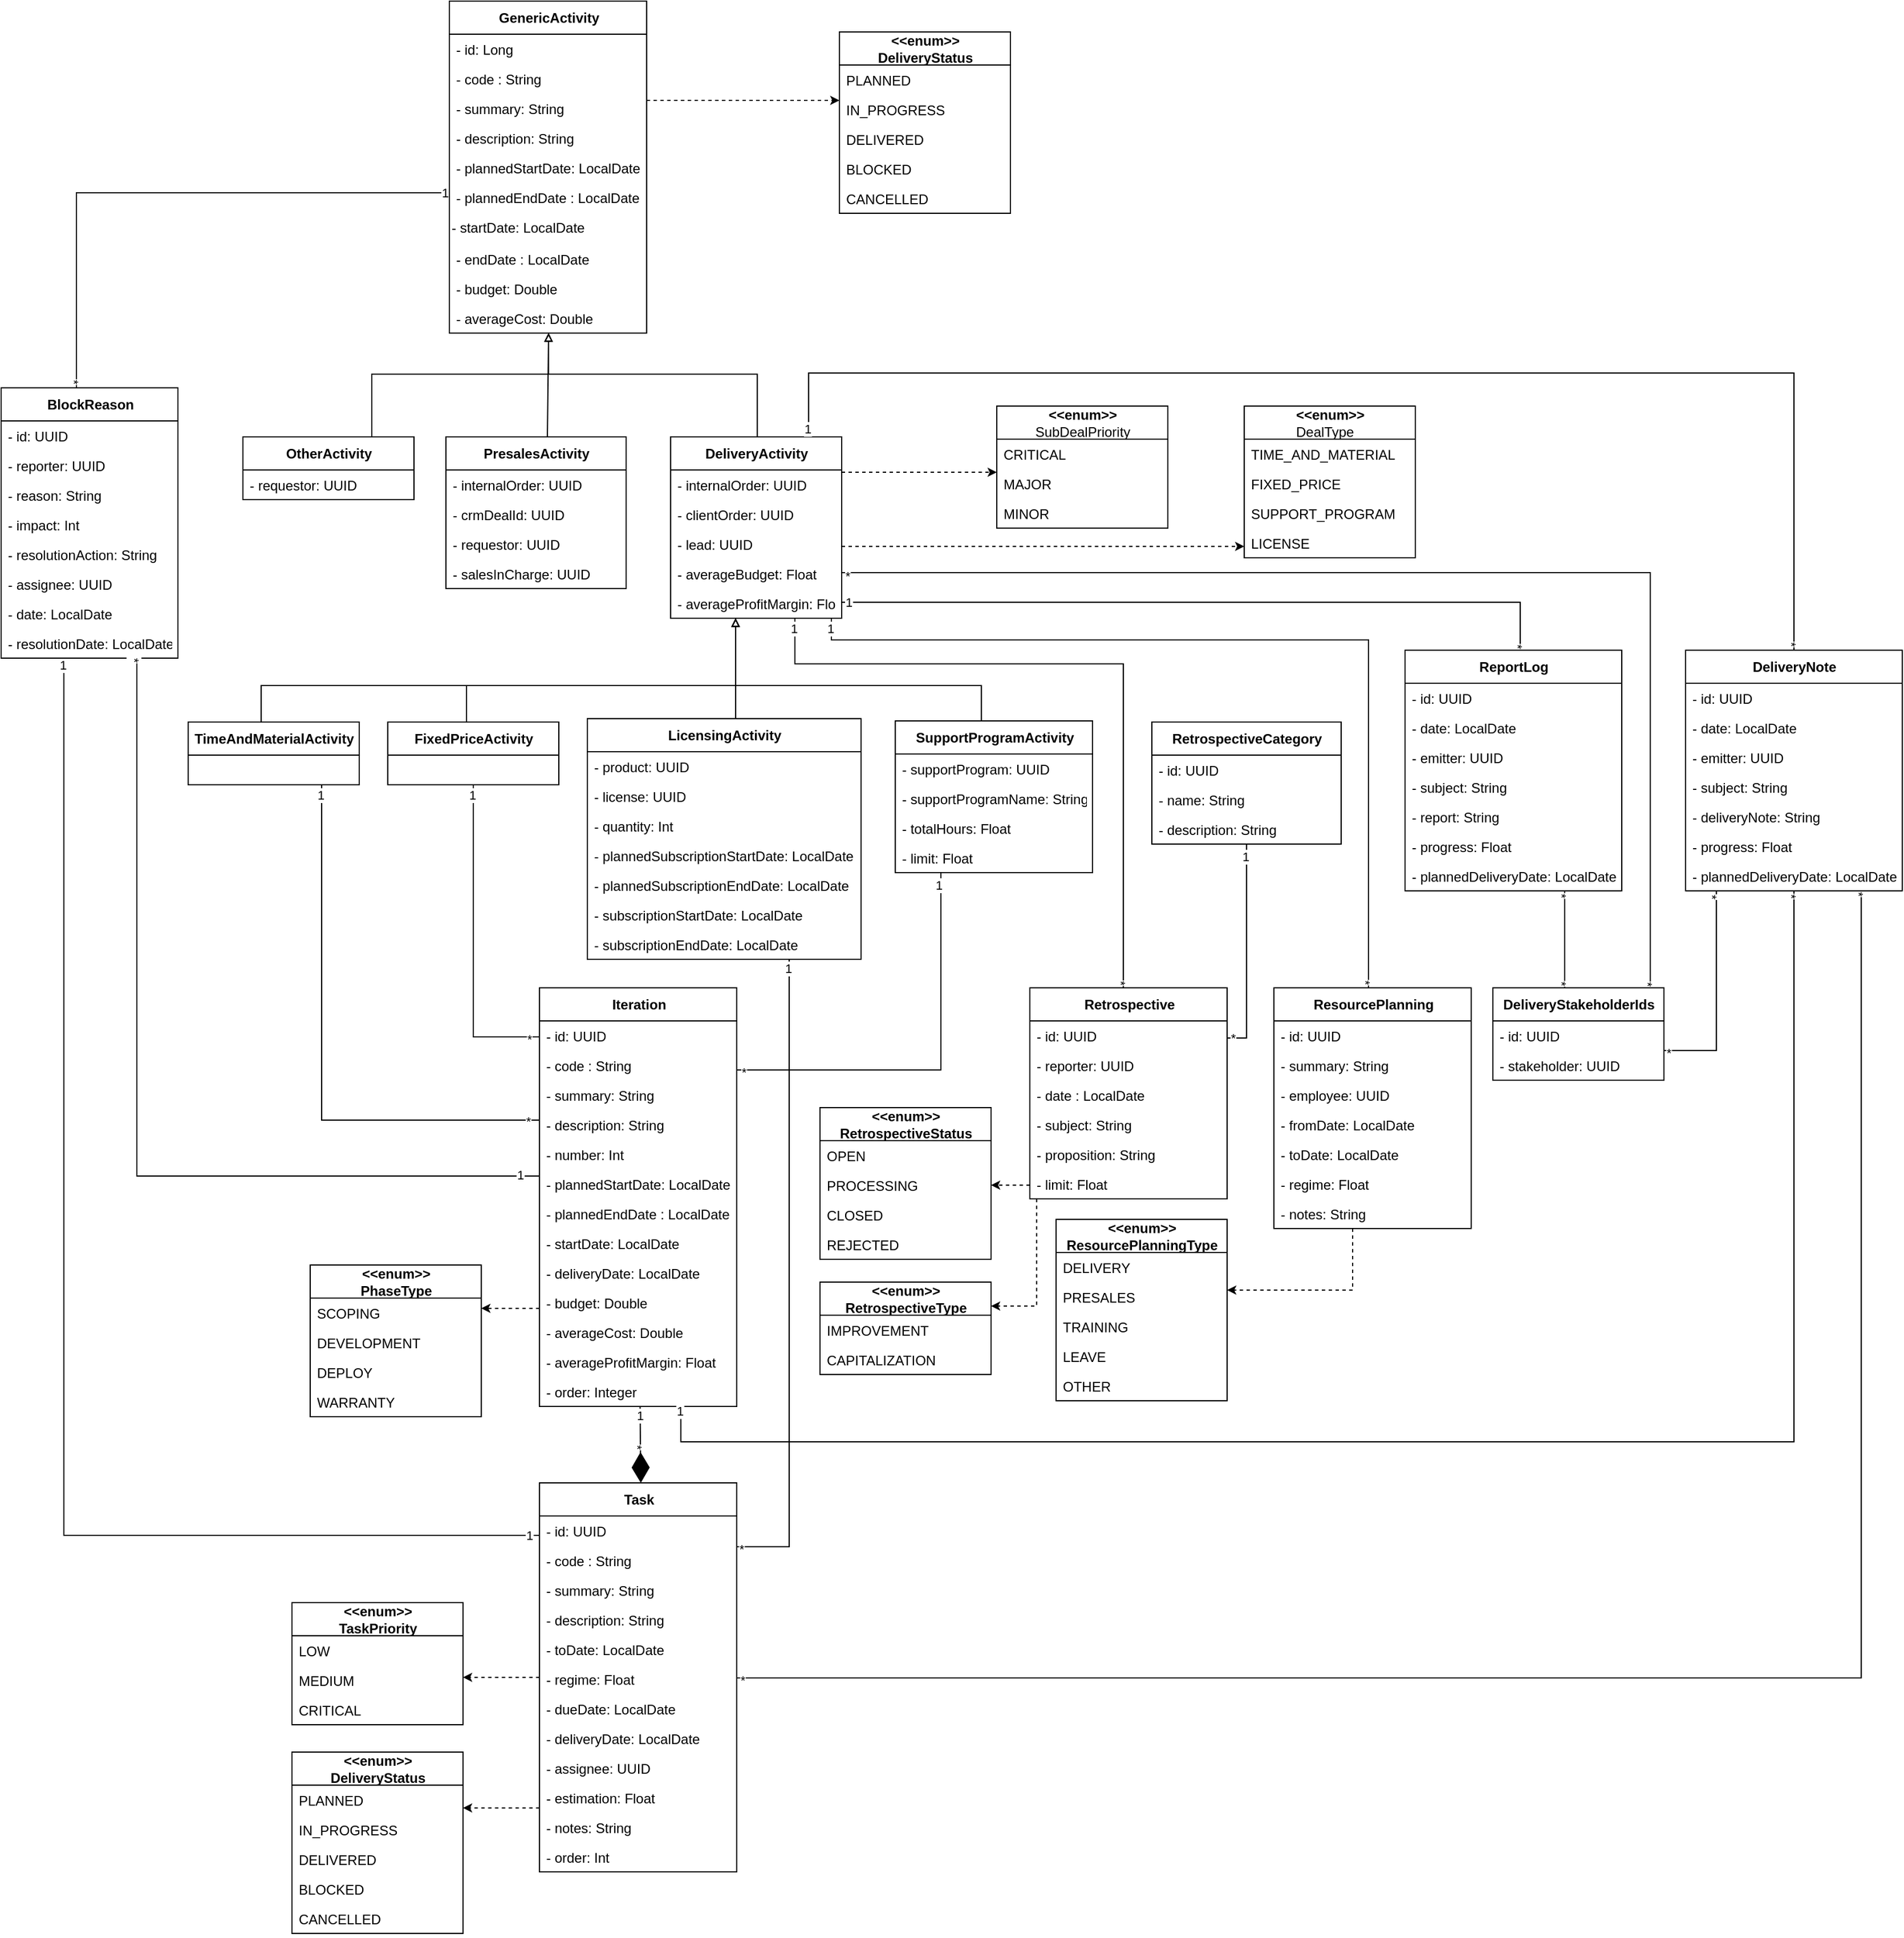 <mxfile version="20.2.2" type="github">
  <diagram id="bkXCnToB1hzUG0QeASGC" name="Page-1">
    <mxGraphModel dx="1170" dy="178" grid="0" gridSize="10" guides="1" tooltips="1" connect="1" arrows="1" fold="1" page="1" pageScale="1" pageWidth="827" pageHeight="1169" math="0" shadow="0">
      <root>
        <mxCell id="0" />
        <mxCell id="1" parent="0" />
        <mxCell id="s12ok9e1yesrwG63ic8c-331" style="edgeStyle=orthogonalEdgeStyle;rounded=0;orthogonalLoop=1;jettySize=auto;html=1;startArrow=none;startFill=0;endArrow=none;endFill=0;startSize=5;endSize=5;" parent="1" source="s12ok9e1yesrwG63ic8c-1" target="s12ok9e1yesrwG63ic8c-315" edge="1">
          <mxGeometry relative="1" as="geometry">
            <mxPoint x="-33" y="1413" as="targetPoint" />
            <Array as="points">
              <mxPoint x="-89" y="539" />
            </Array>
          </mxGeometry>
        </mxCell>
        <mxCell id="s12ok9e1yesrwG63ic8c-332" value="1" style="edgeLabel;html=1;align=center;verticalAlign=middle;resizable=0;points=[];" parent="s12ok9e1yesrwG63ic8c-331" vertex="1" connectable="0">
          <mxGeometry x="-0.981" relative="1" as="geometry">
            <mxPoint as="offset" />
          </mxGeometry>
        </mxCell>
        <mxCell id="s12ok9e1yesrwG63ic8c-333" value="*" style="edgeLabel;html=1;align=center;verticalAlign=middle;resizable=0;points=[];rotation=90;" parent="s12ok9e1yesrwG63ic8c-331" vertex="1" connectable="0">
          <mxGeometry x="0.987" y="-2" relative="1" as="geometry">
            <mxPoint y="-3" as="offset" />
          </mxGeometry>
        </mxCell>
        <mxCell id="s12ok9e1yesrwG63ic8c-1" value="&lt;b&gt;GenericActivity&lt;/b&gt;" style="swimlane;fontStyle=0;align=center;verticalAlign=middle;childLayout=stackLayout;horizontal=1;startSize=29;horizontalStack=0;resizeParent=1;resizeParentMax=0;resizeLast=0;collapsible=0;marginBottom=0;html=1;fontSize=12;labelPosition=center;verticalLabelPosition=middle;container=0;strokeColor=default;swimlaneLine=1;rounded=0;shadow=0;glass=0;sketch=0;perimeterSpacing=0;" parent="1" vertex="1">
          <mxGeometry x="238" y="371" width="173" height="291" as="geometry" />
        </mxCell>
        <mxCell id="s12ok9e1yesrwG63ic8c-2" value="- id: Long" style="text;strokeColor=none;fillColor=none;align=left;verticalAlign=top;spacingLeft=4;spacingRight=4;overflow=hidden;rotatable=0;points=[[0,0.5],[1,0.5]];portConstraint=eastwest;container=0;fontStyle=0" parent="s12ok9e1yesrwG63ic8c-1" vertex="1">
          <mxGeometry y="29" width="173" height="26" as="geometry" />
        </mxCell>
        <mxCell id="s12ok9e1yesrwG63ic8c-3" value="- code : String" style="text;strokeColor=none;fillColor=none;align=left;verticalAlign=top;spacingLeft=4;spacingRight=4;overflow=hidden;rotatable=0;points=[[0,0.5],[1,0.5]];portConstraint=eastwest;container=0;fontStyle=0" parent="s12ok9e1yesrwG63ic8c-1" vertex="1">
          <mxGeometry y="55" width="173" height="26" as="geometry" />
        </mxCell>
        <mxCell id="s12ok9e1yesrwG63ic8c-4" value="- summary: String" style="text;strokeColor=none;fillColor=none;align=left;verticalAlign=top;spacingLeft=4;spacingRight=4;overflow=hidden;rotatable=0;points=[[0,0.5],[1,0.5]];portConstraint=eastwest;container=0;fontStyle=0" parent="s12ok9e1yesrwG63ic8c-1" vertex="1">
          <mxGeometry y="81" width="173" height="26" as="geometry" />
        </mxCell>
        <mxCell id="s12ok9e1yesrwG63ic8c-5" value="- description: String" style="text;strokeColor=none;fillColor=none;align=left;verticalAlign=top;spacingLeft=4;spacingRight=4;overflow=hidden;rotatable=0;points=[[0,0.5],[1,0.5]];portConstraint=eastwest;container=0;fontStyle=0" parent="s12ok9e1yesrwG63ic8c-1" vertex="1">
          <mxGeometry y="107" width="173" height="26" as="geometry" />
        </mxCell>
        <mxCell id="s12ok9e1yesrwG63ic8c-7" value="- plannedStartDate: LocalDate" style="text;strokeColor=none;fillColor=none;align=left;verticalAlign=top;spacingLeft=4;spacingRight=4;overflow=hidden;rotatable=0;points=[[0,0.5],[1,0.5]];portConstraint=eastwest;container=0;fontStyle=0" parent="s12ok9e1yesrwG63ic8c-1" vertex="1">
          <mxGeometry y="133" width="173" height="26" as="geometry" />
        </mxCell>
        <mxCell id="s12ok9e1yesrwG63ic8c-6" value="- plannedEndDate : LocalDate" style="text;strokeColor=none;fillColor=none;align=left;verticalAlign=top;spacingLeft=4;spacingRight=4;overflow=hidden;rotatable=0;points=[[0,0.5],[1,0.5]];portConstraint=eastwest;container=0;fontStyle=0" parent="s12ok9e1yesrwG63ic8c-1" vertex="1">
          <mxGeometry y="159" width="173" height="26" as="geometry" />
        </mxCell>
        <mxCell id="s12ok9e1yesrwG63ic8c-9" value="- startDate:&amp;nbsp;&lt;span&gt;LocalDate&lt;/span&gt;" style="text;whiteSpace=wrap;html=1;" parent="s12ok9e1yesrwG63ic8c-1" vertex="1">
          <mxGeometry y="185" width="173" height="28" as="geometry" />
        </mxCell>
        <mxCell id="s12ok9e1yesrwG63ic8c-8" value="- endDate : LocalDate" style="text;strokeColor=none;fillColor=none;align=left;verticalAlign=top;spacingLeft=4;spacingRight=4;overflow=hidden;rotatable=0;points=[[0,0.5],[1,0.5]];portConstraint=eastwest;container=0;fontStyle=0" parent="s12ok9e1yesrwG63ic8c-1" vertex="1">
          <mxGeometry y="213" width="173" height="26" as="geometry" />
        </mxCell>
        <mxCell id="s12ok9e1yesrwG63ic8c-11" value="- budget: Double" style="text;strokeColor=none;fillColor=none;align=left;verticalAlign=top;spacingLeft=4;spacingRight=4;overflow=hidden;rotatable=0;points=[[0,0.5],[1,0.5]];portConstraint=eastwest;container=0;fontStyle=0" parent="s12ok9e1yesrwG63ic8c-1" vertex="1">
          <mxGeometry y="239" width="173" height="26" as="geometry" />
        </mxCell>
        <mxCell id="s12ok9e1yesrwG63ic8c-12" value="- averageCost: Double" style="text;strokeColor=none;fillColor=none;align=left;verticalAlign=top;spacingLeft=4;spacingRight=4;overflow=hidden;rotatable=0;points=[[0,0.5],[1,0.5]];portConstraint=eastwest;container=0;fontStyle=0" parent="s12ok9e1yesrwG63ic8c-1" vertex="1">
          <mxGeometry y="265" width="173" height="26" as="geometry" />
        </mxCell>
        <mxCell id="s12ok9e1yesrwG63ic8c-23" value="&lt;b&gt;&amp;lt;&amp;lt;enum&amp;gt;&amp;gt;&lt;/b&gt;&lt;br&gt;&lt;div style=&quot;text-align: left&quot;&gt;&lt;b&gt;DeliveryStatus&lt;/b&gt;&lt;br&gt;&lt;/div&gt;" style="swimlane;fontStyle=0;align=center;verticalAlign=middle;childLayout=stackLayout;horizontal=1;startSize=29;horizontalStack=0;resizeParent=1;resizeParentMax=0;resizeLast=0;collapsible=0;marginBottom=0;html=1;fontSize=12;labelPosition=center;verticalLabelPosition=middle;container=0;swimlaneLine=1;rounded=0;sketch=0;glass=0;" parent="1" vertex="1">
          <mxGeometry x="580" y="398" width="150" height="159" as="geometry" />
        </mxCell>
        <mxCell id="s12ok9e1yesrwG63ic8c-24" value="PLANNED" style="text;strokeColor=none;fillColor=none;align=left;verticalAlign=top;spacingLeft=4;spacingRight=4;overflow=hidden;rotatable=0;points=[[0,0.5],[1,0.5]];portConstraint=eastwest;container=0;fontStyle=0" parent="s12ok9e1yesrwG63ic8c-23" vertex="1">
          <mxGeometry y="29" width="150" height="26" as="geometry" />
        </mxCell>
        <mxCell id="s12ok9e1yesrwG63ic8c-25" value="IN_PROGRESS" style="text;strokeColor=none;fillColor=none;align=left;verticalAlign=top;spacingLeft=4;spacingRight=4;overflow=hidden;rotatable=0;points=[[0,0.5],[1,0.5]];portConstraint=eastwest;container=0;fontStyle=0" parent="s12ok9e1yesrwG63ic8c-23" vertex="1">
          <mxGeometry y="55" width="150" height="26" as="geometry" />
        </mxCell>
        <mxCell id="s12ok9e1yesrwG63ic8c-26" value="DELIVERED" style="text;strokeColor=none;fillColor=none;align=left;verticalAlign=top;spacingLeft=4;spacingRight=4;overflow=hidden;rotatable=0;points=[[0,0.5],[1,0.5]];portConstraint=eastwest;container=0;fontStyle=0" parent="s12ok9e1yesrwG63ic8c-23" vertex="1">
          <mxGeometry y="81" width="150" height="26" as="geometry" />
        </mxCell>
        <mxCell id="s12ok9e1yesrwG63ic8c-27" value="BLOCKED" style="text;strokeColor=none;fillColor=none;align=left;verticalAlign=top;spacingLeft=4;spacingRight=4;overflow=hidden;rotatable=0;points=[[0,0.5],[1,0.5]];portConstraint=eastwest;container=0;fontStyle=0" parent="s12ok9e1yesrwG63ic8c-23" vertex="1">
          <mxGeometry y="107" width="150" height="26" as="geometry" />
        </mxCell>
        <mxCell id="s12ok9e1yesrwG63ic8c-28" value="CANCELLED" style="text;strokeColor=none;fillColor=none;align=left;verticalAlign=top;spacingLeft=4;spacingRight=4;overflow=hidden;rotatable=0;points=[[0,0.5],[1,0.5]];portConstraint=eastwest;container=0;fontStyle=0" parent="s12ok9e1yesrwG63ic8c-23" vertex="1">
          <mxGeometry y="133" width="150" height="26" as="geometry" />
        </mxCell>
        <mxCell id="s12ok9e1yesrwG63ic8c-29" style="edgeStyle=orthogonalEdgeStyle;rounded=0;orthogonalLoop=1;jettySize=auto;html=1;endSize=5;startSize=5;dashed=1;" parent="1" source="s12ok9e1yesrwG63ic8c-1" target="s12ok9e1yesrwG63ic8c-23" edge="1">
          <mxGeometry relative="1" as="geometry">
            <Array as="points">
              <mxPoint x="545" y="458" />
              <mxPoint x="545" y="458" />
            </Array>
          </mxGeometry>
        </mxCell>
        <mxCell id="s12ok9e1yesrwG63ic8c-30" value="&lt;b&gt;&amp;lt;&amp;lt;enum&amp;gt;&amp;gt;&lt;/b&gt;&lt;br&gt;&lt;div style=&quot;text-align: left&quot;&gt;&lt;b&gt;PhaseType&lt;/b&gt;&lt;br&gt;&lt;/div&gt;" style="swimlane;fontStyle=0;align=center;verticalAlign=middle;childLayout=stackLayout;horizontal=1;startSize=29;horizontalStack=0;resizeParent=1;resizeParentMax=0;resizeLast=0;collapsible=0;marginBottom=0;html=1;fontSize=12;labelPosition=center;verticalLabelPosition=middle;container=0;swimlaneLine=1;rounded=0;sketch=0;glass=0;" parent="1" vertex="1">
          <mxGeometry x="116" y="1479" width="150" height="133" as="geometry" />
        </mxCell>
        <mxCell id="s12ok9e1yesrwG63ic8c-31" value="SCOPING" style="text;strokeColor=none;fillColor=none;align=left;verticalAlign=top;spacingLeft=4;spacingRight=4;overflow=hidden;rotatable=0;points=[[0,0.5],[1,0.5]];portConstraint=eastwest;container=0;fontStyle=0" parent="s12ok9e1yesrwG63ic8c-30" vertex="1">
          <mxGeometry y="29" width="150" height="26" as="geometry" />
        </mxCell>
        <mxCell id="s12ok9e1yesrwG63ic8c-32" value="DEVELOPMENT" style="text;strokeColor=none;fillColor=none;align=left;verticalAlign=top;spacingLeft=4;spacingRight=4;overflow=hidden;rotatable=0;points=[[0,0.5],[1,0.5]];portConstraint=eastwest;container=0;fontStyle=0" parent="s12ok9e1yesrwG63ic8c-30" vertex="1">
          <mxGeometry y="55" width="150" height="26" as="geometry" />
        </mxCell>
        <mxCell id="s12ok9e1yesrwG63ic8c-33" value="DEPLOY" style="text;strokeColor=none;fillColor=none;align=left;verticalAlign=top;spacingLeft=4;spacingRight=4;overflow=hidden;rotatable=0;points=[[0,0.5],[1,0.5]];portConstraint=eastwest;container=0;fontStyle=0" parent="s12ok9e1yesrwG63ic8c-30" vertex="1">
          <mxGeometry y="81" width="150" height="26" as="geometry" />
        </mxCell>
        <mxCell id="s12ok9e1yesrwG63ic8c-34" value="WARRANTY" style="text;strokeColor=none;fillColor=none;align=left;verticalAlign=top;spacingLeft=4;spacingRight=4;overflow=hidden;rotatable=0;points=[[0,0.5],[1,0.5]];portConstraint=eastwest;container=0;fontStyle=0" parent="s12ok9e1yesrwG63ic8c-30" vertex="1">
          <mxGeometry y="107" width="150" height="26" as="geometry" />
        </mxCell>
        <mxCell id="s12ok9e1yesrwG63ic8c-79" style="edgeStyle=orthogonalEdgeStyle;rounded=0;orthogonalLoop=1;jettySize=auto;html=1;startSize=5;endSize=5;endArrow=block;endFill=0;" parent="1" source="s12ok9e1yesrwG63ic8c-37" edge="1" target="s12ok9e1yesrwG63ic8c-1">
          <mxGeometry relative="1" as="geometry">
            <Array as="points">
              <mxPoint x="170" y="698" />
              <mxPoint x="325" y="698" />
            </Array>
            <mxPoint x="216.007" y="766" as="sourcePoint" />
            <mxPoint x="413.0" y="662.0" as="targetPoint" />
          </mxGeometry>
        </mxCell>
        <mxCell id="s12ok9e1yesrwG63ic8c-37" value="&lt;b&gt;OtherActivity&lt;/b&gt;" style="swimlane;fontStyle=0;align=center;verticalAlign=middle;childLayout=stackLayout;horizontal=1;startSize=29;horizontalStack=0;resizeParent=1;resizeParentMax=0;resizeLast=0;collapsible=0;marginBottom=0;html=1;fontSize=12;labelPosition=center;verticalLabelPosition=middle;container=0;swimlaneLine=1;rounded=0;sketch=0;glass=0;" parent="1" vertex="1">
          <mxGeometry x="57" y="753" width="150" height="55" as="geometry" />
        </mxCell>
        <mxCell id="s12ok9e1yesrwG63ic8c-38" value="- requestor: UUID" style="text;strokeColor=none;fillColor=none;align=left;verticalAlign=top;spacingLeft=4;spacingRight=4;overflow=hidden;rotatable=0;points=[[0,0.5],[1,0.5]];portConstraint=eastwest;container=0;fontStyle=0" parent="s12ok9e1yesrwG63ic8c-37" vertex="1">
          <mxGeometry y="29" width="150" height="26" as="geometry" />
        </mxCell>
        <mxCell id="s12ok9e1yesrwG63ic8c-81" style="edgeStyle=orthogonalEdgeStyle;rounded=0;orthogonalLoop=1;jettySize=auto;html=1;endArrow=block;endFill=0;startSize=5;endSize=5;" parent="1" source="s12ok9e1yesrwG63ic8c-43" target="s12ok9e1yesrwG63ic8c-1" edge="1">
          <mxGeometry relative="1" as="geometry">
            <Array as="points">
              <mxPoint x="508" y="698" />
              <mxPoint x="325" y="698" />
            </Array>
          </mxGeometry>
        </mxCell>
        <mxCell id="s12ok9e1yesrwG63ic8c-43" value="DeliveryActivity" style="swimlane;fontStyle=1;align=center;verticalAlign=middle;childLayout=stackLayout;horizontal=1;startSize=29;horizontalStack=0;resizeParent=1;resizeParentMax=0;resizeLast=0;collapsible=0;marginBottom=0;html=1;fontSize=12;labelPosition=center;verticalLabelPosition=middle;container=0;swimlaneLine=1;rounded=0;sketch=0;glass=0;" parent="1" vertex="1">
          <mxGeometry x="432" y="753" width="150" height="159" as="geometry" />
        </mxCell>
        <mxCell id="s12ok9e1yesrwG63ic8c-44" value="- internalOrder: UUID" style="text;strokeColor=none;fillColor=none;align=left;verticalAlign=top;spacingLeft=4;spacingRight=4;overflow=hidden;rotatable=0;points=[[0,0.5],[1,0.5]];portConstraint=eastwest;container=0;fontStyle=0" parent="s12ok9e1yesrwG63ic8c-43" vertex="1">
          <mxGeometry y="29" width="150" height="26" as="geometry" />
        </mxCell>
        <mxCell id="s12ok9e1yesrwG63ic8c-45" value="- clientOrder: UUID" style="text;strokeColor=none;fillColor=none;align=left;verticalAlign=top;spacingLeft=4;spacingRight=4;overflow=hidden;rotatable=0;points=[[0,0.5],[1,0.5]];portConstraint=eastwest;container=0;fontStyle=0" parent="s12ok9e1yesrwG63ic8c-43" vertex="1">
          <mxGeometry y="55" width="150" height="26" as="geometry" />
        </mxCell>
        <mxCell id="s12ok9e1yesrwG63ic8c-48" value="- lead: UUID" style="text;strokeColor=none;fillColor=none;align=left;verticalAlign=top;spacingLeft=4;spacingRight=4;overflow=hidden;rotatable=0;points=[[0,0.5],[1,0.5]];portConstraint=eastwest;container=0;fontStyle=0" parent="s12ok9e1yesrwG63ic8c-43" vertex="1">
          <mxGeometry y="81" width="150" height="26" as="geometry" />
        </mxCell>
        <mxCell id="s12ok9e1yesrwG63ic8c-49" value="- averageBudget: Float" style="text;strokeColor=none;fillColor=none;align=left;verticalAlign=top;spacingLeft=4;spacingRight=4;overflow=hidden;rotatable=0;points=[[0,0.5],[1,0.5]];portConstraint=eastwest;container=0;fontStyle=0" parent="s12ok9e1yesrwG63ic8c-43" vertex="1">
          <mxGeometry y="107" width="150" height="26" as="geometry" />
        </mxCell>
        <mxCell id="aIprwOO6bz8kTDDyX_hZ-9" value="- averageProfitMargin: Float" style="text;strokeColor=none;fillColor=none;align=left;verticalAlign=top;spacingLeft=4;spacingRight=4;overflow=hidden;rotatable=0;points=[[0,0.5],[1,0.5]];portConstraint=eastwest;container=0;fontStyle=0" parent="s12ok9e1yesrwG63ic8c-43" vertex="1">
          <mxGeometry y="133" width="150" height="26" as="geometry" />
        </mxCell>
        <mxCell id="s12ok9e1yesrwG63ic8c-80" style="rounded=0;orthogonalLoop=1;jettySize=auto;html=1;endArrow=block;endFill=0;startSize=5;endSize=5;" parent="1" edge="1">
          <mxGeometry relative="1" as="geometry">
            <mxPoint x="324" y="753" as="sourcePoint" />
            <mxPoint x="325" y="662" as="targetPoint" />
          </mxGeometry>
        </mxCell>
        <mxCell id="s12ok9e1yesrwG63ic8c-50" value="&lt;span style=&quot;text-align: left;&quot;&gt;PresalesActivity&lt;/span&gt;" style="swimlane;fontStyle=1;align=center;verticalAlign=middle;childLayout=stackLayout;horizontal=1;startSize=29;horizontalStack=0;resizeParent=1;resizeParentMax=0;resizeLast=0;collapsible=0;marginBottom=0;html=1;fontSize=12;labelPosition=center;verticalLabelPosition=middle;container=0;swimlaneLine=1;rounded=0;sketch=0;glass=0;" parent="1" vertex="1">
          <mxGeometry x="235" y="753" width="158" height="133" as="geometry" />
        </mxCell>
        <mxCell id="s12ok9e1yesrwG63ic8c-51" value="- internalOrder: UUID" style="text;strokeColor=none;fillColor=none;align=left;verticalAlign=top;spacingLeft=4;spacingRight=4;overflow=hidden;rotatable=0;points=[[0,0.5],[1,0.5]];portConstraint=eastwest;container=0;fontStyle=0" parent="s12ok9e1yesrwG63ic8c-50" vertex="1">
          <mxGeometry y="29" width="158" height="26" as="geometry" />
        </mxCell>
        <mxCell id="s12ok9e1yesrwG63ic8c-52" value="- crmDealId: UUID" style="text;strokeColor=none;fillColor=none;align=left;verticalAlign=top;spacingLeft=4;spacingRight=4;overflow=hidden;rotatable=0;points=[[0,0.5],[1,0.5]];portConstraint=eastwest;container=0;fontStyle=0" parent="s12ok9e1yesrwG63ic8c-50" vertex="1">
          <mxGeometry y="55" width="158" height="26" as="geometry" />
        </mxCell>
        <mxCell id="s12ok9e1yesrwG63ic8c-53" value="- requestor: UUID" style="text;strokeColor=none;fillColor=none;align=left;verticalAlign=top;spacingLeft=4;spacingRight=4;overflow=hidden;rotatable=0;points=[[0,0.5],[1,0.5]];portConstraint=eastwest;container=0;fontStyle=0" parent="s12ok9e1yesrwG63ic8c-50" vertex="1">
          <mxGeometry y="81" width="158" height="26" as="geometry" />
        </mxCell>
        <mxCell id="s12ok9e1yesrwG63ic8c-54" value="- salesInCharge: UUID" style="text;strokeColor=none;fillColor=none;align=left;verticalAlign=top;spacingLeft=4;spacingRight=4;overflow=hidden;rotatable=0;points=[[0,0.5],[1,0.5]];portConstraint=eastwest;container=0;fontStyle=0" parent="s12ok9e1yesrwG63ic8c-50" vertex="1">
          <mxGeometry y="107" width="158" height="26" as="geometry" />
        </mxCell>
        <mxCell id="s12ok9e1yesrwG63ic8c-84" style="edgeStyle=orthogonalEdgeStyle;rounded=0;orthogonalLoop=1;jettySize=auto;html=1;endArrow=block;endFill=0;startSize=5;endSize=5;" parent="1" edge="1">
          <mxGeometry relative="1" as="geometry">
            <Array as="points">
              <mxPoint x="253" y="971" />
              <mxPoint x="489" y="971" />
            </Array>
            <mxPoint x="253" y="1003" as="sourcePoint" />
            <mxPoint x="489.0" y="912.0" as="targetPoint" />
          </mxGeometry>
        </mxCell>
        <mxCell id="s12ok9e1yesrwG63ic8c-115" value="" style="edgeStyle=orthogonalEdgeStyle;rounded=0;orthogonalLoop=1;jettySize=auto;html=1;endArrow=none;endFill=0;startSize=5;endSize=5;" parent="1" source="s12ok9e1yesrwG63ic8c-62" target="s12ok9e1yesrwG63ic8c-86" edge="1">
          <mxGeometry relative="1" as="geometry">
            <mxPoint x="-25" y="1125" as="targetPoint" />
            <Array as="points">
              <mxPoint x="126" y="1352" />
            </Array>
          </mxGeometry>
        </mxCell>
        <mxCell id="s12ok9e1yesrwG63ic8c-116" value="1" style="edgeLabel;html=1;align=center;verticalAlign=middle;resizable=0;points=[];" parent="s12ok9e1yesrwG63ic8c-115" vertex="1" connectable="0">
          <mxGeometry x="-0.944" y="-1" relative="1" as="geometry">
            <mxPoint y="-5" as="offset" />
          </mxGeometry>
        </mxCell>
        <mxCell id="s12ok9e1yesrwG63ic8c-117" value="*" style="edgeLabel;html=1;align=center;verticalAlign=middle;resizable=0;points=[];" parent="s12ok9e1yesrwG63ic8c-115" vertex="1" connectable="0">
          <mxGeometry x="0.931" relative="1" as="geometry">
            <mxPoint x="6" y="1" as="offset" />
          </mxGeometry>
        </mxCell>
        <mxCell id="s12ok9e1yesrwG63ic8c-57" value="FixedPriceActivity" style="swimlane;fontStyle=1;align=center;verticalAlign=middle;childLayout=stackLayout;horizontal=1;startSize=29;horizontalStack=0;resizeParent=1;resizeParentMax=0;resizeLast=0;collapsible=0;marginBottom=0;html=1;fontSize=12;labelPosition=center;verticalLabelPosition=middle;container=0;swimlaneLine=1;rounded=0;sketch=0;glass=0;" parent="1" vertex="1">
          <mxGeometry x="184" y="1003" width="150" height="55" as="geometry" />
        </mxCell>
        <mxCell id="s12ok9e1yesrwG63ic8c-85" style="edgeStyle=orthogonalEdgeStyle;rounded=0;orthogonalLoop=1;jettySize=auto;html=1;endArrow=block;endFill=0;startSize=5;endSize=5;" parent="1" edge="1">
          <mxGeometry relative="1" as="geometry">
            <Array as="points">
              <mxPoint x="73" y="971" />
              <mxPoint x="489" y="971" />
            </Array>
            <mxPoint x="73" y="1003" as="sourcePoint" />
            <mxPoint x="489.0" y="912.0" as="targetPoint" />
          </mxGeometry>
        </mxCell>
        <mxCell id="s12ok9e1yesrwG63ic8c-112" style="edgeStyle=orthogonalEdgeStyle;rounded=0;orthogonalLoop=1;jettySize=auto;html=1;endArrow=none;endFill=0;startSize=5;endSize=5;" parent="1" source="s12ok9e1yesrwG63ic8c-57" target="s12ok9e1yesrwG63ic8c-86" edge="1">
          <mxGeometry relative="1" as="geometry">
            <Array as="points">
              <mxPoint x="259" y="1279" />
            </Array>
          </mxGeometry>
        </mxCell>
        <mxCell id="s12ok9e1yesrwG63ic8c-113" value="*" style="edgeLabel;html=1;align=center;verticalAlign=middle;resizable=0;points=[];" parent="s12ok9e1yesrwG63ic8c-112" vertex="1" connectable="0">
          <mxGeometry x="0.927" y="-2" relative="1" as="geometry">
            <mxPoint x="1" as="offset" />
          </mxGeometry>
        </mxCell>
        <mxCell id="s12ok9e1yesrwG63ic8c-114" value="1" style="edgeLabel;html=1;align=center;verticalAlign=middle;resizable=0;points=[];" parent="s12ok9e1yesrwG63ic8c-112" vertex="1" connectable="0">
          <mxGeometry x="-0.924" y="1" relative="1" as="geometry">
            <mxPoint x="-2" y="-2" as="offset" />
          </mxGeometry>
        </mxCell>
        <mxCell id="s12ok9e1yesrwG63ic8c-62" value="TimeAndMaterialActivity" style="swimlane;fontStyle=1;align=center;verticalAlign=middle;childLayout=stackLayout;horizontal=1;startSize=29;horizontalStack=0;resizeParent=1;resizeParentMax=0;resizeLast=0;collapsible=0;marginBottom=0;html=1;fontSize=12;labelPosition=center;verticalLabelPosition=middle;container=0;swimlaneLine=1;rounded=0;sketch=0;glass=0;" parent="1" vertex="1">
          <mxGeometry x="9" y="1003" width="150" height="55" as="geometry" />
        </mxCell>
        <mxCell id="s12ok9e1yesrwG63ic8c-83" style="edgeStyle=orthogonalEdgeStyle;rounded=0;orthogonalLoop=1;jettySize=auto;html=1;endArrow=block;endFill=0;startSize=5;endSize=5;" parent="1" edge="1">
          <mxGeometry relative="1" as="geometry">
            <Array as="points">
              <mxPoint x="489" y="986" />
              <mxPoint x="489" y="986" />
            </Array>
            <mxPoint x="489.0" y="1000" as="sourcePoint" />
            <mxPoint x="489.0" y="912.0" as="targetPoint" />
          </mxGeometry>
        </mxCell>
        <mxCell id="s12ok9e1yesrwG63ic8c-63" value="LicensingActivity" style="swimlane;fontStyle=1;align=center;verticalAlign=middle;childLayout=stackLayout;horizontal=1;startSize=29;horizontalStack=0;resizeParent=1;resizeParentMax=0;resizeLast=0;collapsible=0;marginBottom=0;html=1;fontSize=12;labelPosition=center;verticalLabelPosition=middle;container=0;swimlaneLine=1;rounded=0;sketch=0;glass=0;" parent="1" vertex="1">
          <mxGeometry x="359" y="1000" width="240" height="211" as="geometry" />
        </mxCell>
        <mxCell id="s12ok9e1yesrwG63ic8c-64" value="- product: UUID" style="text;strokeColor=none;fillColor=none;align=left;verticalAlign=top;spacingLeft=4;spacingRight=4;overflow=hidden;rotatable=0;points=[[0,0.5],[1,0.5]];portConstraint=eastwest;container=0;fontStyle=0" parent="s12ok9e1yesrwG63ic8c-63" vertex="1">
          <mxGeometry y="29" width="240" height="26" as="geometry" />
        </mxCell>
        <mxCell id="s12ok9e1yesrwG63ic8c-65" value="- license: UUID" style="text;strokeColor=none;fillColor=none;align=left;verticalAlign=top;spacingLeft=4;spacingRight=4;overflow=hidden;rotatable=0;points=[[0,0.5],[1,0.5]];portConstraint=eastwest;container=0;fontStyle=0" parent="s12ok9e1yesrwG63ic8c-63" vertex="1">
          <mxGeometry y="55" width="240" height="26" as="geometry" />
        </mxCell>
        <mxCell id="s12ok9e1yesrwG63ic8c-66" value="- quantity: Int" style="text;strokeColor=none;fillColor=none;align=left;verticalAlign=top;spacingLeft=4;spacingRight=4;overflow=hidden;rotatable=0;points=[[0,0.5],[1,0.5]];portConstraint=eastwest;container=0;fontStyle=0" parent="s12ok9e1yesrwG63ic8c-63" vertex="1">
          <mxGeometry y="81" width="240" height="26" as="geometry" />
        </mxCell>
        <mxCell id="s12ok9e1yesrwG63ic8c-67" value="- plannedSubscriptionStartDate: LocalDate" style="text;strokeColor=none;fillColor=none;align=left;verticalAlign=top;spacingLeft=4;spacingRight=4;overflow=hidden;rotatable=0;points=[[0,0.5],[1,0.5]];portConstraint=eastwest;container=0;fontStyle=0" parent="s12ok9e1yesrwG63ic8c-63" vertex="1">
          <mxGeometry y="107" width="240" height="26" as="geometry" />
        </mxCell>
        <mxCell id="s12ok9e1yesrwG63ic8c-68" value="- plannedSubscriptionEndDate: LocalDate" style="text;strokeColor=none;fillColor=none;align=left;verticalAlign=top;spacingLeft=4;spacingRight=4;overflow=hidden;rotatable=0;points=[[0,0.5],[1,0.5]];portConstraint=eastwest;container=0;fontStyle=0" parent="s12ok9e1yesrwG63ic8c-63" vertex="1">
          <mxGeometry y="133" width="240" height="26" as="geometry" />
        </mxCell>
        <mxCell id="s12ok9e1yesrwG63ic8c-69" value="- subscriptionStartDate: LocalDate" style="text;strokeColor=none;fillColor=none;align=left;verticalAlign=top;spacingLeft=4;spacingRight=4;overflow=hidden;rotatable=0;points=[[0,0.5],[1,0.5]];portConstraint=eastwest;container=0;fontStyle=0" parent="s12ok9e1yesrwG63ic8c-63" vertex="1">
          <mxGeometry y="159" width="240" height="26" as="geometry" />
        </mxCell>
        <mxCell id="s12ok9e1yesrwG63ic8c-70" value="- subscriptionEndDate: LocalDate" style="text;strokeColor=none;fillColor=none;align=left;verticalAlign=top;spacingLeft=4;spacingRight=4;overflow=hidden;rotatable=0;points=[[0,0.5],[1,0.5]];portConstraint=eastwest;container=0;fontStyle=0" parent="s12ok9e1yesrwG63ic8c-63" vertex="1">
          <mxGeometry y="185" width="240" height="26" as="geometry" />
        </mxCell>
        <mxCell id="s12ok9e1yesrwG63ic8c-82" style="edgeStyle=orthogonalEdgeStyle;rounded=0;orthogonalLoop=1;jettySize=auto;html=1;endArrow=block;endFill=0;startSize=5;endSize=5;" parent="1" edge="1">
          <mxGeometry relative="1" as="geometry">
            <Array as="points">
              <mxPoint x="704" y="971" />
              <mxPoint x="489" y="971" />
            </Array>
            <mxPoint x="704.494" y="1002" as="sourcePoint" />
            <mxPoint x="489.0" y="912.0" as="targetPoint" />
          </mxGeometry>
        </mxCell>
        <mxCell id="s12ok9e1yesrwG63ic8c-118" style="edgeStyle=orthogonalEdgeStyle;rounded=0;orthogonalLoop=1;jettySize=auto;html=1;endArrow=none;endFill=0;startSize=5;endSize=5;" parent="1" source="s12ok9e1yesrwG63ic8c-71" target="s12ok9e1yesrwG63ic8c-86" edge="1">
          <mxGeometry relative="1" as="geometry">
            <Array as="points">
              <mxPoint x="669" y="1308" />
            </Array>
          </mxGeometry>
        </mxCell>
        <mxCell id="s12ok9e1yesrwG63ic8c-119" value="1" style="edgeLabel;html=1;align=center;verticalAlign=middle;resizable=0;points=[];" parent="s12ok9e1yesrwG63ic8c-118" vertex="1" connectable="0">
          <mxGeometry x="-0.972" y="2" relative="1" as="geometry">
            <mxPoint x="-4" y="6" as="offset" />
          </mxGeometry>
        </mxCell>
        <mxCell id="s12ok9e1yesrwG63ic8c-120" value="*" style="edgeLabel;html=1;align=center;verticalAlign=middle;resizable=0;points=[];" parent="s12ok9e1yesrwG63ic8c-118" vertex="1" connectable="0">
          <mxGeometry x="0.986" y="-1" relative="1" as="geometry">
            <mxPoint x="3" y="3" as="offset" />
          </mxGeometry>
        </mxCell>
        <mxCell id="s12ok9e1yesrwG63ic8c-71" value="SupportProgramActivity" style="swimlane;fontStyle=1;align=center;verticalAlign=middle;childLayout=stackLayout;horizontal=1;startSize=29;horizontalStack=0;resizeParent=1;resizeParentMax=0;resizeLast=0;collapsible=0;marginBottom=0;html=1;fontSize=12;labelPosition=center;verticalLabelPosition=middle;container=0;swimlaneLine=1;rounded=0;sketch=0;glass=0;" parent="1" vertex="1">
          <mxGeometry x="629" y="1002" width="173" height="133" as="geometry" />
        </mxCell>
        <mxCell id="s12ok9e1yesrwG63ic8c-72" value="- supportProgram: UUID" style="text;strokeColor=none;fillColor=none;align=left;verticalAlign=top;spacingLeft=4;spacingRight=4;overflow=hidden;rotatable=0;points=[[0,0.5],[1,0.5]];portConstraint=eastwest;container=0;fontStyle=0" parent="s12ok9e1yesrwG63ic8c-71" vertex="1">
          <mxGeometry y="29" width="173" height="26" as="geometry" />
        </mxCell>
        <mxCell id="s12ok9e1yesrwG63ic8c-73" value="- supportProgramName: String" style="text;strokeColor=none;fillColor=none;align=left;verticalAlign=top;spacingLeft=4;spacingRight=4;overflow=hidden;rotatable=0;points=[[0,0.5],[1,0.5]];portConstraint=eastwest;container=0;fontStyle=0" parent="s12ok9e1yesrwG63ic8c-71" vertex="1">
          <mxGeometry y="55" width="173" height="26" as="geometry" />
        </mxCell>
        <mxCell id="s12ok9e1yesrwG63ic8c-76" value="- totalHours: Float" style="text;strokeColor=none;fillColor=none;align=left;verticalAlign=top;spacingLeft=4;spacingRight=4;overflow=hidden;rotatable=0;points=[[0,0.5],[1,0.5]];portConstraint=eastwest;container=0;fontStyle=0" parent="s12ok9e1yesrwG63ic8c-71" vertex="1">
          <mxGeometry y="81" width="173" height="26" as="geometry" />
        </mxCell>
        <mxCell id="s12ok9e1yesrwG63ic8c-77" value="- limit: Float" style="text;strokeColor=none;fillColor=none;align=left;verticalAlign=top;spacingLeft=4;spacingRight=4;overflow=hidden;rotatable=0;points=[[0,0.5],[1,0.5]];portConstraint=eastwest;container=0;fontStyle=0" parent="s12ok9e1yesrwG63ic8c-71" vertex="1">
          <mxGeometry y="107" width="173" height="26" as="geometry" />
        </mxCell>
        <mxCell id="s12ok9e1yesrwG63ic8c-86" value="&lt;b&gt;Iteration&lt;/b&gt;" style="swimlane;fontStyle=0;align=center;verticalAlign=middle;childLayout=stackLayout;horizontal=1;startSize=29;horizontalStack=0;resizeParent=1;resizeParentMax=0;resizeLast=0;collapsible=0;marginBottom=0;html=1;fontSize=12;labelPosition=center;verticalLabelPosition=middle;container=0;strokeColor=default;swimlaneLine=1;rounded=0;shadow=0;glass=0;sketch=0;perimeterSpacing=0;" parent="1" vertex="1">
          <mxGeometry x="317" y="1236" width="173" height="367" as="geometry" />
        </mxCell>
        <mxCell id="s12ok9e1yesrwG63ic8c-87" value="- id: UUID" style="text;strokeColor=none;fillColor=none;align=left;verticalAlign=top;spacingLeft=4;spacingRight=4;overflow=hidden;rotatable=0;points=[[0,0.5],[1,0.5]];portConstraint=eastwest;container=0;fontStyle=0" parent="s12ok9e1yesrwG63ic8c-86" vertex="1">
          <mxGeometry y="29" width="173" height="26" as="geometry" />
        </mxCell>
        <mxCell id="s12ok9e1yesrwG63ic8c-88" value="- code : String" style="text;strokeColor=none;fillColor=none;align=left;verticalAlign=top;spacingLeft=4;spacingRight=4;overflow=hidden;rotatable=0;points=[[0,0.5],[1,0.5]];portConstraint=eastwest;container=0;fontStyle=0" parent="s12ok9e1yesrwG63ic8c-86" vertex="1">
          <mxGeometry y="55" width="173" height="26" as="geometry" />
        </mxCell>
        <mxCell id="s12ok9e1yesrwG63ic8c-89" value="- summary: String" style="text;strokeColor=none;fillColor=none;align=left;verticalAlign=top;spacingLeft=4;spacingRight=4;overflow=hidden;rotatable=0;points=[[0,0.5],[1,0.5]];portConstraint=eastwest;container=0;fontStyle=0" parent="s12ok9e1yesrwG63ic8c-86" vertex="1">
          <mxGeometry y="81" width="173" height="26" as="geometry" />
        </mxCell>
        <mxCell id="s12ok9e1yesrwG63ic8c-107" value="- description: String" style="text;strokeColor=none;fillColor=none;align=left;verticalAlign=top;spacingLeft=4;spacingRight=4;overflow=hidden;rotatable=0;points=[[0,0.5],[1,0.5]];portConstraint=eastwest;container=0;fontStyle=0" parent="s12ok9e1yesrwG63ic8c-86" vertex="1">
          <mxGeometry y="107" width="173" height="26" as="geometry" />
        </mxCell>
        <mxCell id="s12ok9e1yesrwG63ic8c-90" value="- number: Int" style="text;strokeColor=none;fillColor=none;align=left;verticalAlign=top;spacingLeft=4;spacingRight=4;overflow=hidden;rotatable=0;points=[[0,0.5],[1,0.5]];portConstraint=eastwest;container=0;fontStyle=0" parent="s12ok9e1yesrwG63ic8c-86" vertex="1">
          <mxGeometry y="133" width="173" height="26" as="geometry" />
        </mxCell>
        <mxCell id="s12ok9e1yesrwG63ic8c-91" value="- plannedStartDate: LocalDate" style="text;strokeColor=none;fillColor=none;align=left;verticalAlign=top;spacingLeft=4;spacingRight=4;overflow=hidden;rotatable=0;points=[[0,0.5],[1,0.5]];portConstraint=eastwest;container=0;fontStyle=0" parent="s12ok9e1yesrwG63ic8c-86" vertex="1">
          <mxGeometry y="159" width="173" height="26" as="geometry" />
        </mxCell>
        <mxCell id="s12ok9e1yesrwG63ic8c-92" value="- plannedEndDate : LocalDate" style="text;strokeColor=none;fillColor=none;align=left;verticalAlign=top;spacingLeft=4;spacingRight=4;overflow=hidden;rotatable=0;points=[[0,0.5],[1,0.5]];portConstraint=eastwest;container=0;fontStyle=0" parent="s12ok9e1yesrwG63ic8c-86" vertex="1">
          <mxGeometry y="185" width="173" height="26" as="geometry" />
        </mxCell>
        <mxCell id="s12ok9e1yesrwG63ic8c-110" value="- startDate: LocalDate" style="text;strokeColor=none;fillColor=none;align=left;verticalAlign=top;spacingLeft=4;spacingRight=4;overflow=hidden;rotatable=0;points=[[0,0.5],[1,0.5]];portConstraint=eastwest;container=0;fontStyle=0" parent="s12ok9e1yesrwG63ic8c-86" vertex="1">
          <mxGeometry y="211" width="173" height="26" as="geometry" />
        </mxCell>
        <mxCell id="s12ok9e1yesrwG63ic8c-94" value="- deliveryDate: LocalDate" style="text;strokeColor=none;fillColor=none;align=left;verticalAlign=top;spacingLeft=4;spacingRight=4;overflow=hidden;rotatable=0;points=[[0,0.5],[1,0.5]];portConstraint=eastwest;container=0;fontStyle=0" parent="s12ok9e1yesrwG63ic8c-86" vertex="1">
          <mxGeometry y="237" width="173" height="26" as="geometry" />
        </mxCell>
        <mxCell id="s12ok9e1yesrwG63ic8c-95" value="- budget: Double" style="text;strokeColor=none;fillColor=none;align=left;verticalAlign=top;spacingLeft=4;spacingRight=4;overflow=hidden;rotatable=0;points=[[0,0.5],[1,0.5]];portConstraint=eastwest;container=0;fontStyle=0" parent="s12ok9e1yesrwG63ic8c-86" vertex="1">
          <mxGeometry y="263" width="173" height="26" as="geometry" />
        </mxCell>
        <mxCell id="s12ok9e1yesrwG63ic8c-96" value="- averageCost: Double" style="text;strokeColor=none;fillColor=none;align=left;verticalAlign=top;spacingLeft=4;spacingRight=4;overflow=hidden;rotatable=0;points=[[0,0.5],[1,0.5]];portConstraint=eastwest;container=0;fontStyle=0" parent="s12ok9e1yesrwG63ic8c-86" vertex="1">
          <mxGeometry y="289" width="173" height="26" as="geometry" />
        </mxCell>
        <mxCell id="s12ok9e1yesrwG63ic8c-97" value="- averageProfitMargin: Float" style="text;strokeColor=none;fillColor=none;align=left;verticalAlign=top;spacingLeft=4;spacingRight=4;overflow=hidden;rotatable=0;points=[[0,0.5],[1,0.5]];portConstraint=eastwest;container=0;fontStyle=0" parent="s12ok9e1yesrwG63ic8c-86" vertex="1">
          <mxGeometry y="315" width="173" height="26" as="geometry" />
        </mxCell>
        <mxCell id="s12ok9e1yesrwG63ic8c-98" value="- order: Integer" style="text;strokeColor=none;fillColor=none;align=left;verticalAlign=top;spacingLeft=4;spacingRight=4;overflow=hidden;rotatable=0;points=[[0,0.5],[1,0.5]];portConstraint=eastwest;container=0;fontStyle=0" parent="s12ok9e1yesrwG63ic8c-86" vertex="1">
          <mxGeometry y="341" width="173" height="26" as="geometry" />
        </mxCell>
        <mxCell id="s12ok9e1yesrwG63ic8c-143" style="edgeStyle=orthogonalEdgeStyle;rounded=0;orthogonalLoop=1;jettySize=auto;html=1;dashed=1;endArrow=classic;endFill=1;startSize=5;endSize=5;" parent="1" source="s12ok9e1yesrwG63ic8c-122" target="s12ok9e1yesrwG63ic8c-137" edge="1">
          <mxGeometry relative="1" as="geometry">
            <Array as="points">
              <mxPoint x="740" y="1409" />
              <mxPoint x="740" y="1409" />
            </Array>
          </mxGeometry>
        </mxCell>
        <mxCell id="s12ok9e1yesrwG63ic8c-144" style="edgeStyle=orthogonalEdgeStyle;rounded=0;orthogonalLoop=1;jettySize=auto;html=1;endArrow=none;endFill=0;startSize=5;endSize=5;" parent="1" source="s12ok9e1yesrwG63ic8c-122" target="s12ok9e1yesrwG63ic8c-43" edge="1">
          <mxGeometry relative="1" as="geometry">
            <Array as="points">
              <mxPoint x="829" y="952" />
              <mxPoint x="541" y="952" />
            </Array>
            <mxPoint x="894.0" y="1244" as="sourcePoint" />
            <mxPoint x="459" y="908" as="targetPoint" />
          </mxGeometry>
        </mxCell>
        <mxCell id="s12ok9e1yesrwG63ic8c-145" value="*" style="edgeLabel;html=1;align=center;verticalAlign=middle;resizable=0;points=[];rotation=90;" parent="s12ok9e1yesrwG63ic8c-144" vertex="1" connectable="0">
          <mxGeometry x="-0.96" y="1" relative="1" as="geometry">
            <mxPoint x="-1" y="7" as="offset" />
          </mxGeometry>
        </mxCell>
        <mxCell id="s12ok9e1yesrwG63ic8c-146" value="1" style="edgeLabel;html=1;align=center;verticalAlign=middle;resizable=0;points=[];" parent="s12ok9e1yesrwG63ic8c-144" vertex="1" connectable="0">
          <mxGeometry x="0.913" y="-1" relative="1" as="geometry">
            <mxPoint x="-2" y="-18" as="offset" />
          </mxGeometry>
        </mxCell>
        <mxCell id="s12ok9e1yesrwG63ic8c-306" style="edgeStyle=orthogonalEdgeStyle;rounded=0;orthogonalLoop=1;jettySize=auto;html=1;endArrow=none;endFill=0;startSize=5;endSize=5;" parent="1" source="s12ok9e1yesrwG63ic8c-122" target="s12ok9e1yesrwG63ic8c-298" edge="1">
          <mxGeometry relative="1" as="geometry">
            <Array as="points">
              <mxPoint x="937" y="1280" />
            </Array>
          </mxGeometry>
        </mxCell>
        <mxCell id="s12ok9e1yesrwG63ic8c-307" value="*" style="edgeLabel;html=1;align=center;verticalAlign=middle;resizable=0;points=[];" parent="s12ok9e1yesrwG63ic8c-306" vertex="1" connectable="0">
          <mxGeometry x="-0.709" relative="1" as="geometry">
            <mxPoint x="-12" y="10" as="offset" />
          </mxGeometry>
        </mxCell>
        <mxCell id="s12ok9e1yesrwG63ic8c-308" value="1" style="edgeLabel;html=1;align=center;verticalAlign=middle;resizable=0;points=[];" parent="s12ok9e1yesrwG63ic8c-306" vertex="1" connectable="0">
          <mxGeometry x="0.747" y="1" relative="1" as="geometry">
            <mxPoint y="-13" as="offset" />
          </mxGeometry>
        </mxCell>
        <mxCell id="s12ok9e1yesrwG63ic8c-122" value="Retrospective" style="swimlane;fontStyle=1;align=center;verticalAlign=middle;childLayout=stackLayout;horizontal=1;startSize=29;horizontalStack=0;resizeParent=1;resizeParentMax=0;resizeLast=0;collapsible=0;marginBottom=0;html=1;fontSize=12;labelPosition=center;verticalLabelPosition=middle;container=0;swimlaneLine=1;rounded=0;sketch=0;glass=0;" parent="1" vertex="1">
          <mxGeometry x="747" y="1236" width="173" height="185" as="geometry" />
        </mxCell>
        <mxCell id="s12ok9e1yesrwG63ic8c-123" value="- id: UUID" style="text;strokeColor=none;fillColor=none;align=left;verticalAlign=top;spacingLeft=4;spacingRight=4;overflow=hidden;rotatable=0;points=[[0,0.5],[1,0.5]];portConstraint=eastwest;container=0;fontStyle=0" parent="s12ok9e1yesrwG63ic8c-122" vertex="1">
          <mxGeometry y="29" width="173" height="26" as="geometry" />
        </mxCell>
        <mxCell id="s12ok9e1yesrwG63ic8c-124" value="- reporter: UUID" style="text;strokeColor=none;fillColor=none;align=left;verticalAlign=top;spacingLeft=4;spacingRight=4;overflow=hidden;rotatable=0;points=[[0,0.5],[1,0.5]];portConstraint=eastwest;container=0;fontStyle=0" parent="s12ok9e1yesrwG63ic8c-122" vertex="1">
          <mxGeometry y="55" width="173" height="26" as="geometry" />
        </mxCell>
        <mxCell id="s12ok9e1yesrwG63ic8c-125" value="- date : LocalDate" style="text;strokeColor=none;fillColor=none;align=left;verticalAlign=top;spacingLeft=4;spacingRight=4;overflow=hidden;rotatable=0;points=[[0,0.5],[1,0.5]];portConstraint=eastwest;container=0;fontStyle=0" parent="s12ok9e1yesrwG63ic8c-122" vertex="1">
          <mxGeometry y="81" width="173" height="26" as="geometry" />
        </mxCell>
        <mxCell id="s12ok9e1yesrwG63ic8c-126" value="- subject: String" style="text;strokeColor=none;fillColor=none;align=left;verticalAlign=top;spacingLeft=4;spacingRight=4;overflow=hidden;rotatable=0;points=[[0,0.5],[1,0.5]];portConstraint=eastwest;container=0;fontStyle=0" parent="s12ok9e1yesrwG63ic8c-122" vertex="1">
          <mxGeometry y="107" width="173" height="26" as="geometry" />
        </mxCell>
        <mxCell id="s12ok9e1yesrwG63ic8c-127" value="- proposition: String" style="text;strokeColor=none;fillColor=none;align=left;verticalAlign=top;spacingLeft=4;spacingRight=4;overflow=hidden;rotatable=0;points=[[0,0.5],[1,0.5]];portConstraint=eastwest;container=0;fontStyle=0" parent="s12ok9e1yesrwG63ic8c-122" vertex="1">
          <mxGeometry y="133" width="173" height="26" as="geometry" />
        </mxCell>
        <mxCell id="s12ok9e1yesrwG63ic8c-128" value="- limit: Float" style="text;strokeColor=none;fillColor=none;align=left;verticalAlign=top;spacingLeft=4;spacingRight=4;overflow=hidden;rotatable=0;points=[[0,0.5],[1,0.5]];portConstraint=eastwest;container=0;fontStyle=0" parent="s12ok9e1yesrwG63ic8c-122" vertex="1">
          <mxGeometry y="159" width="173" height="26" as="geometry" />
        </mxCell>
        <mxCell id="s12ok9e1yesrwG63ic8c-129" value="&lt;b&gt;&amp;lt;&amp;lt;enum&amp;gt;&amp;gt;&lt;/b&gt;&lt;br&gt;&lt;div style=&quot;text-align: left&quot;&gt;&lt;b&gt;RetrospectiveType&lt;/b&gt;&lt;br&gt;&lt;/div&gt;" style="swimlane;fontStyle=0;align=center;verticalAlign=middle;childLayout=stackLayout;horizontal=1;startSize=29;horizontalStack=0;resizeParent=1;resizeParentMax=0;resizeLast=0;collapsible=0;marginBottom=0;html=1;fontSize=12;labelPosition=center;verticalLabelPosition=middle;container=0;swimlaneLine=1;rounded=0;sketch=0;glass=0;" parent="1" vertex="1">
          <mxGeometry x="563" y="1494" width="150" height="81" as="geometry" />
        </mxCell>
        <mxCell id="s12ok9e1yesrwG63ic8c-130" value="IMPROVEMENT" style="text;strokeColor=none;fillColor=none;align=left;verticalAlign=top;spacingLeft=4;spacingRight=4;overflow=hidden;rotatable=0;points=[[0,0.5],[1,0.5]];portConstraint=eastwest;container=0;fontStyle=0" parent="s12ok9e1yesrwG63ic8c-129" vertex="1">
          <mxGeometry y="29" width="150" height="26" as="geometry" />
        </mxCell>
        <mxCell id="s12ok9e1yesrwG63ic8c-131" value="CAPITALIZATION" style="text;strokeColor=none;fillColor=none;align=left;verticalAlign=top;spacingLeft=4;spacingRight=4;overflow=hidden;rotatable=0;points=[[0,0.5],[1,0.5]];portConstraint=eastwest;container=0;fontStyle=0" parent="s12ok9e1yesrwG63ic8c-129" vertex="1">
          <mxGeometry y="55" width="150" height="26" as="geometry" />
        </mxCell>
        <mxCell id="s12ok9e1yesrwG63ic8c-135" style="edgeStyle=orthogonalEdgeStyle;rounded=0;orthogonalLoop=1;jettySize=auto;html=1;endArrow=classic;endFill=1;startSize=5;endSize=5;dashed=1;" parent="1" source="s12ok9e1yesrwG63ic8c-122" target="s12ok9e1yesrwG63ic8c-129" edge="1">
          <mxGeometry relative="1" as="geometry">
            <Array as="points">
              <mxPoint x="753" y="1515" />
            </Array>
          </mxGeometry>
        </mxCell>
        <mxCell id="s12ok9e1yesrwG63ic8c-137" value="&lt;b&gt;&amp;lt;&amp;lt;enum&amp;gt;&amp;gt;&lt;/b&gt;&lt;br&gt;&lt;div style=&quot;text-align: left&quot;&gt;&lt;b&gt;RetrospectiveStatus&lt;/b&gt;&lt;br&gt;&lt;/div&gt;" style="swimlane;fontStyle=0;align=center;verticalAlign=middle;childLayout=stackLayout;horizontal=1;startSize=29;horizontalStack=0;resizeParent=1;resizeParentMax=0;resizeLast=0;collapsible=0;marginBottom=0;html=1;fontSize=12;labelPosition=center;verticalLabelPosition=middle;container=0;swimlaneLine=1;rounded=0;sketch=0;glass=0;" parent="1" vertex="1">
          <mxGeometry x="563" y="1341" width="150" height="133" as="geometry" />
        </mxCell>
        <mxCell id="s12ok9e1yesrwG63ic8c-138" value="OPEN" style="text;strokeColor=none;fillColor=none;align=left;verticalAlign=top;spacingLeft=4;spacingRight=4;overflow=hidden;rotatable=0;points=[[0,0.5],[1,0.5]];portConstraint=eastwest;container=0;fontStyle=0" parent="s12ok9e1yesrwG63ic8c-137" vertex="1">
          <mxGeometry y="29" width="150" height="26" as="geometry" />
        </mxCell>
        <mxCell id="s12ok9e1yesrwG63ic8c-139" value="PROCESSING" style="text;strokeColor=none;fillColor=none;align=left;verticalAlign=top;spacingLeft=4;spacingRight=4;overflow=hidden;rotatable=0;points=[[0,0.5],[1,0.5]];portConstraint=eastwest;container=0;fontStyle=0" parent="s12ok9e1yesrwG63ic8c-137" vertex="1">
          <mxGeometry y="55" width="150" height="26" as="geometry" />
        </mxCell>
        <mxCell id="s12ok9e1yesrwG63ic8c-140" value="CLOSED" style="text;strokeColor=none;fillColor=none;align=left;verticalAlign=top;spacingLeft=4;spacingRight=4;overflow=hidden;rotatable=0;points=[[0,0.5],[1,0.5]];portConstraint=eastwest;container=0;fontStyle=0" parent="s12ok9e1yesrwG63ic8c-137" vertex="1">
          <mxGeometry y="81" width="150" height="26" as="geometry" />
        </mxCell>
        <mxCell id="s12ok9e1yesrwG63ic8c-141" value="REJECTED" style="text;strokeColor=none;fillColor=none;align=left;verticalAlign=top;spacingLeft=4;spacingRight=4;overflow=hidden;rotatable=0;points=[[0,0.5],[1,0.5]];portConstraint=eastwest;container=0;fontStyle=0" parent="s12ok9e1yesrwG63ic8c-137" vertex="1">
          <mxGeometry y="107" width="150" height="26" as="geometry" />
        </mxCell>
        <mxCell id="s12ok9e1yesrwG63ic8c-156" style="edgeStyle=orthogonalEdgeStyle;rounded=0;orthogonalLoop=1;jettySize=auto;html=1;endArrow=none;endFill=0;startSize=5;endSize=5;" parent="1" source="s12ok9e1yesrwG63ic8c-147" target="s12ok9e1yesrwG63ic8c-43" edge="1">
          <mxGeometry relative="1" as="geometry">
            <Array as="points">
              <mxPoint x="1044" y="931" />
              <mxPoint x="573" y="931" />
            </Array>
            <mxPoint x="1114.493" y="1234" as="sourcePoint" />
            <mxPoint x="471" y="902" as="targetPoint" />
          </mxGeometry>
        </mxCell>
        <mxCell id="s12ok9e1yesrwG63ic8c-157" value="*" style="edgeLabel;html=1;align=center;verticalAlign=middle;resizable=0;points=[];rotation=90;" parent="s12ok9e1yesrwG63ic8c-156" vertex="1" connectable="0">
          <mxGeometry x="-0.981" y="1" relative="1" as="geometry">
            <mxPoint x="-1" y="2" as="offset" />
          </mxGeometry>
        </mxCell>
        <mxCell id="s12ok9e1yesrwG63ic8c-158" value="1" style="edgeLabel;html=1;align=center;verticalAlign=middle;resizable=0;points=[];" parent="s12ok9e1yesrwG63ic8c-156" vertex="1" connectable="0">
          <mxGeometry x="0.979" y="1" relative="1" as="geometry">
            <mxPoint as="offset" />
          </mxGeometry>
        </mxCell>
        <mxCell id="s12ok9e1yesrwG63ic8c-164" style="edgeStyle=orthogonalEdgeStyle;rounded=0;orthogonalLoop=1;jettySize=auto;html=1;endArrow=classic;endFill=1;startSize=5;endSize=5;dashed=1;" parent="1" source="s12ok9e1yesrwG63ic8c-147" target="s12ok9e1yesrwG63ic8c-159" edge="1">
          <mxGeometry relative="1" as="geometry">
            <mxPoint x="1124" y="1559" as="targetPoint" />
            <Array as="points">
              <mxPoint x="1030" y="1501" />
            </Array>
          </mxGeometry>
        </mxCell>
        <mxCell id="s12ok9e1yesrwG63ic8c-147" value="ResourcePlanning" style="swimlane;fontStyle=1;align=center;verticalAlign=middle;childLayout=stackLayout;horizontal=1;startSize=29;horizontalStack=0;resizeParent=1;resizeParentMax=0;resizeLast=0;collapsible=0;marginBottom=0;html=1;fontSize=12;labelPosition=center;verticalLabelPosition=middle;container=0;swimlaneLine=1;rounded=0;sketch=0;glass=0;" parent="1" vertex="1">
          <mxGeometry x="961" y="1236" width="173" height="211" as="geometry" />
        </mxCell>
        <mxCell id="s12ok9e1yesrwG63ic8c-148" value="- id: UUID" style="text;strokeColor=none;fillColor=none;align=left;verticalAlign=top;spacingLeft=4;spacingRight=4;overflow=hidden;rotatable=0;points=[[0,0.5],[1,0.5]];portConstraint=eastwest;container=0;fontStyle=0" parent="s12ok9e1yesrwG63ic8c-147" vertex="1">
          <mxGeometry y="29" width="173" height="26" as="geometry" />
        </mxCell>
        <mxCell id="s12ok9e1yesrwG63ic8c-149" value="- summary: String" style="text;strokeColor=none;fillColor=none;align=left;verticalAlign=top;spacingLeft=4;spacingRight=4;overflow=hidden;rotatable=0;points=[[0,0.5],[1,0.5]];portConstraint=eastwest;container=0;fontStyle=0" parent="s12ok9e1yesrwG63ic8c-147" vertex="1">
          <mxGeometry y="55" width="173" height="26" as="geometry" />
        </mxCell>
        <mxCell id="s12ok9e1yesrwG63ic8c-150" value="- employee: UUID" style="text;strokeColor=none;fillColor=none;align=left;verticalAlign=top;spacingLeft=4;spacingRight=4;overflow=hidden;rotatable=0;points=[[0,0.5],[1,0.5]];portConstraint=eastwest;container=0;fontStyle=0" parent="s12ok9e1yesrwG63ic8c-147" vertex="1">
          <mxGeometry y="81" width="173" height="26" as="geometry" />
        </mxCell>
        <mxCell id="s12ok9e1yesrwG63ic8c-151" value="- fromDate: LocalDate" style="text;strokeColor=none;fillColor=none;align=left;verticalAlign=top;spacingLeft=4;spacingRight=4;overflow=hidden;rotatable=0;points=[[0,0.5],[1,0.5]];portConstraint=eastwest;container=0;fontStyle=0" parent="s12ok9e1yesrwG63ic8c-147" vertex="1">
          <mxGeometry y="107" width="173" height="26" as="geometry" />
        </mxCell>
        <mxCell id="s12ok9e1yesrwG63ic8c-152" value="- toDate: LocalDate" style="text;strokeColor=none;fillColor=none;align=left;verticalAlign=top;spacingLeft=4;spacingRight=4;overflow=hidden;rotatable=0;points=[[0,0.5],[1,0.5]];portConstraint=eastwest;container=0;fontStyle=0" parent="s12ok9e1yesrwG63ic8c-147" vertex="1">
          <mxGeometry y="133" width="173" height="26" as="geometry" />
        </mxCell>
        <mxCell id="s12ok9e1yesrwG63ic8c-153" value="- regime: Float" style="text;strokeColor=none;fillColor=none;align=left;verticalAlign=top;spacingLeft=4;spacingRight=4;overflow=hidden;rotatable=0;points=[[0,0.5],[1,0.5]];portConstraint=eastwest;container=0;fontStyle=0" parent="s12ok9e1yesrwG63ic8c-147" vertex="1">
          <mxGeometry y="159" width="173" height="26" as="geometry" />
        </mxCell>
        <mxCell id="s12ok9e1yesrwG63ic8c-155" value="- notes: String" style="text;strokeColor=none;fillColor=none;align=left;verticalAlign=top;spacingLeft=4;spacingRight=4;overflow=hidden;rotatable=0;points=[[0,0.5],[1,0.5]];portConstraint=eastwest;container=0;fontStyle=0" parent="s12ok9e1yesrwG63ic8c-147" vertex="1">
          <mxGeometry y="185" width="173" height="26" as="geometry" />
        </mxCell>
        <mxCell id="s12ok9e1yesrwG63ic8c-159" value="&lt;b&gt;&amp;lt;&amp;lt;enum&amp;gt;&amp;gt;&lt;/b&gt;&lt;br&gt;&lt;div style=&quot;text-align: left&quot;&gt;&lt;b&gt;ResourcePlanningType&lt;/b&gt;&lt;br&gt;&lt;/div&gt;" style="swimlane;fontStyle=0;align=center;verticalAlign=middle;childLayout=stackLayout;horizontal=1;startSize=29;horizontalStack=0;resizeParent=1;resizeParentMax=0;resizeLast=0;collapsible=0;marginBottom=0;html=1;fontSize=12;labelPosition=center;verticalLabelPosition=middle;container=0;swimlaneLine=1;rounded=0;sketch=0;glass=0;" parent="1" vertex="1">
          <mxGeometry x="770" y="1439" width="150" height="159" as="geometry" />
        </mxCell>
        <mxCell id="s12ok9e1yesrwG63ic8c-160" value="DELIVERY" style="text;strokeColor=none;fillColor=none;align=left;verticalAlign=top;spacingLeft=4;spacingRight=4;overflow=hidden;rotatable=0;points=[[0,0.5],[1,0.5]];portConstraint=eastwest;container=0;fontStyle=0" parent="s12ok9e1yesrwG63ic8c-159" vertex="1">
          <mxGeometry y="29" width="150" height="26" as="geometry" />
        </mxCell>
        <mxCell id="s12ok9e1yesrwG63ic8c-161" value="PRESALES" style="text;strokeColor=none;fillColor=none;align=left;verticalAlign=top;spacingLeft=4;spacingRight=4;overflow=hidden;rotatable=0;points=[[0,0.5],[1,0.5]];portConstraint=eastwest;container=0;fontStyle=0" parent="s12ok9e1yesrwG63ic8c-159" vertex="1">
          <mxGeometry y="55" width="150" height="26" as="geometry" />
        </mxCell>
        <mxCell id="s12ok9e1yesrwG63ic8c-162" value="TRAINING" style="text;strokeColor=none;fillColor=none;align=left;verticalAlign=top;spacingLeft=4;spacingRight=4;overflow=hidden;rotatable=0;points=[[0,0.5],[1,0.5]];portConstraint=eastwest;container=0;fontStyle=0" parent="s12ok9e1yesrwG63ic8c-159" vertex="1">
          <mxGeometry y="81" width="150" height="26" as="geometry" />
        </mxCell>
        <mxCell id="s12ok9e1yesrwG63ic8c-163" value="LEAVE" style="text;strokeColor=none;fillColor=none;align=left;verticalAlign=top;spacingLeft=4;spacingRight=4;overflow=hidden;rotatable=0;points=[[0,0.5],[1,0.5]];portConstraint=eastwest;container=0;fontStyle=0" parent="s12ok9e1yesrwG63ic8c-159" vertex="1">
          <mxGeometry y="107" width="150" height="26" as="geometry" />
        </mxCell>
        <mxCell id="s12ok9e1yesrwG63ic8c-166" value="OTHER" style="text;strokeColor=none;fillColor=none;align=left;verticalAlign=top;spacingLeft=4;spacingRight=4;overflow=hidden;rotatable=0;points=[[0,0.5],[1,0.5]];portConstraint=eastwest;container=0;fontStyle=0" parent="s12ok9e1yesrwG63ic8c-159" vertex="1">
          <mxGeometry y="133" width="150" height="26" as="geometry" />
        </mxCell>
        <mxCell id="s12ok9e1yesrwG63ic8c-168" style="edgeStyle=orthogonalEdgeStyle;rounded=0;orthogonalLoop=1;jettySize=auto;html=1;dashed=1;endArrow=classic;endFill=1;startSize=5;endSize=5;" parent="1" source="s12ok9e1yesrwG63ic8c-86" target="s12ok9e1yesrwG63ic8c-30" edge="1">
          <mxGeometry relative="1" as="geometry">
            <Array as="points">
              <mxPoint x="299" y="1517" />
              <mxPoint x="299" y="1517" />
            </Array>
          </mxGeometry>
        </mxCell>
        <mxCell id="s12ok9e1yesrwG63ic8c-169" value="&lt;b&gt;&amp;lt;&amp;lt;enum&amp;gt;&amp;gt;&lt;/b&gt;&lt;br&gt;&lt;div style=&quot;text-align: left&quot;&gt;DealType&lt;br&gt;&lt;/div&gt;" style="swimlane;fontStyle=0;align=center;verticalAlign=middle;childLayout=stackLayout;horizontal=1;startSize=29;horizontalStack=0;resizeParent=1;resizeParentMax=0;resizeLast=0;collapsible=0;marginBottom=0;html=1;fontSize=12;labelPosition=center;verticalLabelPosition=middle;container=0;swimlaneLine=1;rounded=0;sketch=0;glass=0;" parent="1" vertex="1">
          <mxGeometry x="935" y="726" width="150" height="133" as="geometry" />
        </mxCell>
        <mxCell id="s12ok9e1yesrwG63ic8c-170" value="TIME_AND_MATERIAL" style="text;strokeColor=none;fillColor=none;align=left;verticalAlign=top;spacingLeft=4;spacingRight=4;overflow=hidden;rotatable=0;points=[[0,0.5],[1,0.5]];portConstraint=eastwest;container=0;fontStyle=0" parent="s12ok9e1yesrwG63ic8c-169" vertex="1">
          <mxGeometry y="29" width="150" height="26" as="geometry" />
        </mxCell>
        <mxCell id="s12ok9e1yesrwG63ic8c-171" value="FIXED_PRICE" style="text;strokeColor=none;fillColor=none;align=left;verticalAlign=top;spacingLeft=4;spacingRight=4;overflow=hidden;rotatable=0;points=[[0,0.5],[1,0.5]];portConstraint=eastwest;container=0;fontStyle=0" parent="s12ok9e1yesrwG63ic8c-169" vertex="1">
          <mxGeometry y="55" width="150" height="26" as="geometry" />
        </mxCell>
        <mxCell id="s12ok9e1yesrwG63ic8c-172" value="SUPPORT_PROGRAM" style="text;strokeColor=none;fillColor=none;align=left;verticalAlign=top;spacingLeft=4;spacingRight=4;overflow=hidden;rotatable=0;points=[[0,0.5],[1,0.5]];portConstraint=eastwest;container=0;fontStyle=0" parent="s12ok9e1yesrwG63ic8c-169" vertex="1">
          <mxGeometry y="81" width="150" height="26" as="geometry" />
        </mxCell>
        <mxCell id="s12ok9e1yesrwG63ic8c-173" value="LICENSE" style="text;strokeColor=none;fillColor=none;align=left;verticalAlign=top;spacingLeft=4;spacingRight=4;overflow=hidden;rotatable=0;points=[[0,0.5],[1,0.5]];portConstraint=eastwest;container=0;fontStyle=0" parent="s12ok9e1yesrwG63ic8c-169" vertex="1">
          <mxGeometry y="107" width="150" height="26" as="geometry" />
        </mxCell>
        <mxCell id="s12ok9e1yesrwG63ic8c-174" style="edgeStyle=orthogonalEdgeStyle;rounded=0;orthogonalLoop=1;jettySize=auto;html=1;dashed=1;endArrow=classic;endFill=1;startSize=5;endSize=5;" parent="1" source="s12ok9e1yesrwG63ic8c-43" target="s12ok9e1yesrwG63ic8c-169" edge="1">
          <mxGeometry relative="1" as="geometry">
            <Array as="points">
              <mxPoint x="850" y="849" />
              <mxPoint x="850" y="849" />
            </Array>
          </mxGeometry>
        </mxCell>
        <mxCell id="s12ok9e1yesrwG63ic8c-210" style="edgeStyle=orthogonalEdgeStyle;rounded=0;orthogonalLoop=1;jettySize=auto;html=1;endArrow=none;endFill=0;startSize=5;endSize=5;" parent="1" source="s12ok9e1yesrwG63ic8c-175" target="s12ok9e1yesrwG63ic8c-63" edge="1">
          <mxGeometry relative="1" as="geometry">
            <Array as="points">
              <mxPoint x="536" y="1726" />
            </Array>
          </mxGeometry>
        </mxCell>
        <mxCell id="s12ok9e1yesrwG63ic8c-211" value="*" style="edgeLabel;html=1;align=center;verticalAlign=middle;resizable=0;points=[];" parent="s12ok9e1yesrwG63ic8c-210" vertex="1" connectable="0">
          <mxGeometry x="-0.951" y="1" relative="1" as="geometry">
            <mxPoint x="-10" y="3" as="offset" />
          </mxGeometry>
        </mxCell>
        <mxCell id="s12ok9e1yesrwG63ic8c-212" value="1" style="edgeLabel;html=1;align=center;verticalAlign=middle;resizable=0;points=[];" parent="s12ok9e1yesrwG63ic8c-210" vertex="1" connectable="0">
          <mxGeometry x="0.973" relative="1" as="geometry">
            <mxPoint x="-1" as="offset" />
          </mxGeometry>
        </mxCell>
        <mxCell id="s12ok9e1yesrwG63ic8c-325" style="edgeStyle=orthogonalEdgeStyle;rounded=0;orthogonalLoop=1;jettySize=auto;html=1;startArrow=none;startFill=0;endArrow=none;endFill=0;startSize=5;endSize=5;" parent="1" source="s12ok9e1yesrwG63ic8c-175" target="s12ok9e1yesrwG63ic8c-315" edge="1">
          <mxGeometry relative="1" as="geometry">
            <Array as="points">
              <mxPoint x="-100" y="1716" />
            </Array>
          </mxGeometry>
        </mxCell>
        <mxCell id="s12ok9e1yesrwG63ic8c-326" value="1" style="edgeLabel;html=1;align=center;verticalAlign=middle;resizable=0;points=[];" parent="s12ok9e1yesrwG63ic8c-325" vertex="1" connectable="0">
          <mxGeometry x="-0.971" y="-2" relative="1" as="geometry">
            <mxPoint x="8" y="2" as="offset" />
          </mxGeometry>
        </mxCell>
        <mxCell id="s12ok9e1yesrwG63ic8c-327" value="1" style="edgeLabel;html=1;align=center;verticalAlign=middle;resizable=0;points=[];" parent="s12ok9e1yesrwG63ic8c-325" vertex="1" connectable="0">
          <mxGeometry x="0.971" relative="1" as="geometry">
            <mxPoint x="-1" y="-11" as="offset" />
          </mxGeometry>
        </mxCell>
        <mxCell id="s12ok9e1yesrwG63ic8c-175" value="&lt;b&gt;Task&lt;br&gt;&lt;/b&gt;" style="swimlane;fontStyle=0;align=center;verticalAlign=middle;childLayout=stackLayout;horizontal=1;startSize=29;horizontalStack=0;resizeParent=1;resizeParentMax=0;resizeLast=0;collapsible=0;marginBottom=0;html=1;fontSize=12;labelPosition=center;verticalLabelPosition=middle;container=0;strokeColor=default;swimlaneLine=1;rounded=0;shadow=0;glass=0;sketch=0;perimeterSpacing=0;" parent="1" vertex="1">
          <mxGeometry x="317" y="1670" width="173" height="341" as="geometry" />
        </mxCell>
        <mxCell id="s12ok9e1yesrwG63ic8c-176" value="- id: UUID" style="text;strokeColor=none;fillColor=none;align=left;verticalAlign=top;spacingLeft=4;spacingRight=4;overflow=hidden;rotatable=0;points=[[0,0.5],[1,0.5]];portConstraint=eastwest;container=0;fontStyle=0" parent="s12ok9e1yesrwG63ic8c-175" vertex="1">
          <mxGeometry y="29" width="173" height="26" as="geometry" />
        </mxCell>
        <mxCell id="s12ok9e1yesrwG63ic8c-177" value="- code : String" style="text;strokeColor=none;fillColor=none;align=left;verticalAlign=top;spacingLeft=4;spacingRight=4;overflow=hidden;rotatable=0;points=[[0,0.5],[1,0.5]];portConstraint=eastwest;container=0;fontStyle=0" parent="s12ok9e1yesrwG63ic8c-175" vertex="1">
          <mxGeometry y="55" width="173" height="26" as="geometry" />
        </mxCell>
        <mxCell id="s12ok9e1yesrwG63ic8c-178" value="- summary: String" style="text;strokeColor=none;fillColor=none;align=left;verticalAlign=top;spacingLeft=4;spacingRight=4;overflow=hidden;rotatable=0;points=[[0,0.5],[1,0.5]];portConstraint=eastwest;container=0;fontStyle=0" parent="s12ok9e1yesrwG63ic8c-175" vertex="1">
          <mxGeometry y="81" width="173" height="26" as="geometry" />
        </mxCell>
        <mxCell id="s12ok9e1yesrwG63ic8c-179" value="- description: String" style="text;strokeColor=none;fillColor=none;align=left;verticalAlign=top;spacingLeft=4;spacingRight=4;overflow=hidden;rotatable=0;points=[[0,0.5],[1,0.5]];portConstraint=eastwest;container=0;fontStyle=0" parent="s12ok9e1yesrwG63ic8c-175" vertex="1">
          <mxGeometry y="107" width="173" height="26" as="geometry" />
        </mxCell>
        <mxCell id="s12ok9e1yesrwG63ic8c-180" value="- toDate: LocalDate" style="text;strokeColor=none;fillColor=none;align=left;verticalAlign=top;spacingLeft=4;spacingRight=4;overflow=hidden;rotatable=0;points=[[0,0.5],[1,0.5]];portConstraint=eastwest;container=0;fontStyle=0" parent="s12ok9e1yesrwG63ic8c-175" vertex="1">
          <mxGeometry y="133" width="173" height="26" as="geometry" />
        </mxCell>
        <mxCell id="s12ok9e1yesrwG63ic8c-181" value="- regime: Float" style="text;strokeColor=none;fillColor=none;align=left;verticalAlign=top;spacingLeft=4;spacingRight=4;overflow=hidden;rotatable=0;points=[[0,0.5],[1,0.5]];portConstraint=eastwest;container=0;fontStyle=0" parent="s12ok9e1yesrwG63ic8c-175" vertex="1">
          <mxGeometry y="159" width="173" height="26" as="geometry" />
        </mxCell>
        <mxCell id="s12ok9e1yesrwG63ic8c-182" value="- dueDate: LocalDate" style="text;strokeColor=none;fillColor=none;align=left;verticalAlign=top;spacingLeft=4;spacingRight=4;overflow=hidden;rotatable=0;points=[[0,0.5],[1,0.5]];portConstraint=eastwest;container=0;fontStyle=0" parent="s12ok9e1yesrwG63ic8c-175" vertex="1">
          <mxGeometry y="185" width="173" height="26" as="geometry" />
        </mxCell>
        <mxCell id="s12ok9e1yesrwG63ic8c-183" value="- deliveryDate: LocalDate" style="text;strokeColor=none;fillColor=none;align=left;verticalAlign=top;spacingLeft=4;spacingRight=4;overflow=hidden;rotatable=0;points=[[0,0.5],[1,0.5]];portConstraint=eastwest;container=0;fontStyle=0" parent="s12ok9e1yesrwG63ic8c-175" vertex="1">
          <mxGeometry y="211" width="173" height="26" as="geometry" />
        </mxCell>
        <mxCell id="s12ok9e1yesrwG63ic8c-184" value="- assignee: UUID" style="text;strokeColor=none;fillColor=none;align=left;verticalAlign=top;spacingLeft=4;spacingRight=4;overflow=hidden;rotatable=0;points=[[0,0.5],[1,0.5]];portConstraint=eastwest;container=0;fontStyle=0" parent="s12ok9e1yesrwG63ic8c-175" vertex="1">
          <mxGeometry y="237" width="173" height="26" as="geometry" />
        </mxCell>
        <mxCell id="s12ok9e1yesrwG63ic8c-187" value="- estimation: Float" style="text;strokeColor=none;fillColor=none;align=left;verticalAlign=top;spacingLeft=4;spacingRight=4;overflow=hidden;rotatable=0;points=[[0,0.5],[1,0.5]];portConstraint=eastwest;container=0;fontStyle=0" parent="s12ok9e1yesrwG63ic8c-175" vertex="1">
          <mxGeometry y="263" width="173" height="26" as="geometry" />
        </mxCell>
        <mxCell id="s12ok9e1yesrwG63ic8c-195" value="- notes: String" style="text;strokeColor=none;fillColor=none;align=left;verticalAlign=top;spacingLeft=4;spacingRight=4;overflow=hidden;rotatable=0;points=[[0,0.5],[1,0.5]];portConstraint=eastwest;container=0;fontStyle=0" parent="s12ok9e1yesrwG63ic8c-175" vertex="1">
          <mxGeometry y="289" width="173" height="26" as="geometry" />
        </mxCell>
        <mxCell id="s12ok9e1yesrwG63ic8c-196" value="- order: Int" style="text;strokeColor=none;fillColor=none;align=left;verticalAlign=top;spacingLeft=4;spacingRight=4;overflow=hidden;rotatable=0;points=[[0,0.5],[1,0.5]];portConstraint=eastwest;container=0;fontStyle=0" parent="s12ok9e1yesrwG63ic8c-175" vertex="1">
          <mxGeometry y="315" width="173" height="26" as="geometry" />
        </mxCell>
        <mxCell id="s12ok9e1yesrwG63ic8c-197" value="&lt;b&gt;&amp;lt;&amp;lt;enum&amp;gt;&amp;gt;&lt;/b&gt;&lt;br&gt;&lt;div style=&quot;text-align: left&quot;&gt;&lt;b&gt;TaskPriority&lt;/b&gt;&lt;br&gt;&lt;/div&gt;" style="swimlane;fontStyle=0;align=center;verticalAlign=middle;childLayout=stackLayout;horizontal=1;startSize=29;horizontalStack=0;resizeParent=1;resizeParentMax=0;resizeLast=0;collapsible=0;marginBottom=0;html=1;fontSize=12;labelPosition=center;verticalLabelPosition=middle;container=0;swimlaneLine=1;rounded=0;sketch=0;glass=0;" parent="1" vertex="1">
          <mxGeometry x="100" y="1775" width="150" height="107" as="geometry" />
        </mxCell>
        <mxCell id="s12ok9e1yesrwG63ic8c-198" value="LOW" style="text;strokeColor=none;fillColor=none;align=left;verticalAlign=top;spacingLeft=4;spacingRight=4;overflow=hidden;rotatable=0;points=[[0,0.5],[1,0.5]];portConstraint=eastwest;container=0;fontStyle=0" parent="s12ok9e1yesrwG63ic8c-197" vertex="1">
          <mxGeometry y="29" width="150" height="26" as="geometry" />
        </mxCell>
        <mxCell id="s12ok9e1yesrwG63ic8c-199" value="MEDIUM" style="text;strokeColor=none;fillColor=none;align=left;verticalAlign=top;spacingLeft=4;spacingRight=4;overflow=hidden;rotatable=0;points=[[0,0.5],[1,0.5]];portConstraint=eastwest;container=0;fontStyle=0" parent="s12ok9e1yesrwG63ic8c-197" vertex="1">
          <mxGeometry y="55" width="150" height="26" as="geometry" />
        </mxCell>
        <mxCell id="s12ok9e1yesrwG63ic8c-200" value="CRITICAL" style="text;strokeColor=none;fillColor=none;align=left;verticalAlign=top;spacingLeft=4;spacingRight=4;overflow=hidden;rotatable=0;points=[[0,0.5],[1,0.5]];portConstraint=eastwest;container=0;fontStyle=0" parent="s12ok9e1yesrwG63ic8c-197" vertex="1">
          <mxGeometry y="81" width="150" height="26" as="geometry" />
        </mxCell>
        <mxCell id="s12ok9e1yesrwG63ic8c-202" value="&lt;b&gt;&amp;lt;&amp;lt;enum&amp;gt;&amp;gt;&lt;/b&gt;&lt;br&gt;&lt;div style=&quot;text-align: left&quot;&gt;&lt;b&gt;DeliveryStatus&lt;/b&gt;&lt;br&gt;&lt;/div&gt;" style="swimlane;fontStyle=0;align=center;verticalAlign=middle;childLayout=stackLayout;horizontal=1;startSize=29;horizontalStack=0;resizeParent=1;resizeParentMax=0;resizeLast=0;collapsible=0;marginBottom=0;html=1;fontSize=12;labelPosition=center;verticalLabelPosition=middle;container=0;swimlaneLine=1;rounded=0;sketch=0;glass=0;" parent="1" vertex="1">
          <mxGeometry x="100" y="1906" width="150" height="159" as="geometry" />
        </mxCell>
        <mxCell id="s12ok9e1yesrwG63ic8c-203" value="PLANNED" style="text;strokeColor=none;fillColor=none;align=left;verticalAlign=top;spacingLeft=4;spacingRight=4;overflow=hidden;rotatable=0;points=[[0,0.5],[1,0.5]];portConstraint=eastwest;container=0;fontStyle=0" parent="s12ok9e1yesrwG63ic8c-202" vertex="1">
          <mxGeometry y="29" width="150" height="26" as="geometry" />
        </mxCell>
        <mxCell id="s12ok9e1yesrwG63ic8c-204" value="IN_PROGRESS" style="text;strokeColor=none;fillColor=none;align=left;verticalAlign=top;spacingLeft=4;spacingRight=4;overflow=hidden;rotatable=0;points=[[0,0.5],[1,0.5]];portConstraint=eastwest;container=0;fontStyle=0" parent="s12ok9e1yesrwG63ic8c-202" vertex="1">
          <mxGeometry y="55" width="150" height="26" as="geometry" />
        </mxCell>
        <mxCell id="s12ok9e1yesrwG63ic8c-205" value="DELIVERED" style="text;strokeColor=none;fillColor=none;align=left;verticalAlign=top;spacingLeft=4;spacingRight=4;overflow=hidden;rotatable=0;points=[[0,0.5],[1,0.5]];portConstraint=eastwest;container=0;fontStyle=0" parent="s12ok9e1yesrwG63ic8c-202" vertex="1">
          <mxGeometry y="81" width="150" height="26" as="geometry" />
        </mxCell>
        <mxCell id="s12ok9e1yesrwG63ic8c-206" value="BLOCKED" style="text;strokeColor=none;fillColor=none;align=left;verticalAlign=top;spacingLeft=4;spacingRight=4;overflow=hidden;rotatable=0;points=[[0,0.5],[1,0.5]];portConstraint=eastwest;container=0;fontStyle=0" parent="s12ok9e1yesrwG63ic8c-202" vertex="1">
          <mxGeometry y="107" width="150" height="26" as="geometry" />
        </mxCell>
        <mxCell id="s12ok9e1yesrwG63ic8c-207" value="CANCELLED" style="text;strokeColor=none;fillColor=none;align=left;verticalAlign=top;spacingLeft=4;spacingRight=4;overflow=hidden;rotatable=0;points=[[0,0.5],[1,0.5]];portConstraint=eastwest;container=0;fontStyle=0" parent="s12ok9e1yesrwG63ic8c-202" vertex="1">
          <mxGeometry y="133" width="150" height="26" as="geometry" />
        </mxCell>
        <mxCell id="s12ok9e1yesrwG63ic8c-208" style="edgeStyle=orthogonalEdgeStyle;rounded=0;orthogonalLoop=1;jettySize=auto;html=1;endArrow=classic;endFill=1;startSize=5;endSize=5;dashed=1;" parent="1" source="s12ok9e1yesrwG63ic8c-175" target="s12ok9e1yesrwG63ic8c-197" edge="1">
          <mxGeometry relative="1" as="geometry">
            <Array as="points">
              <mxPoint x="359" y="1827" />
              <mxPoint x="359" y="1827" />
            </Array>
          </mxGeometry>
        </mxCell>
        <mxCell id="s12ok9e1yesrwG63ic8c-209" style="edgeStyle=orthogonalEdgeStyle;rounded=0;orthogonalLoop=1;jettySize=auto;html=1;endArrow=classic;endFill=1;startSize=5;endSize=5;dashed=1;" parent="1" source="s12ok9e1yesrwG63ic8c-175" target="s12ok9e1yesrwG63ic8c-202" edge="1">
          <mxGeometry relative="1" as="geometry">
            <Array as="points">
              <mxPoint x="292" y="1955" />
              <mxPoint x="292" y="1955" />
            </Array>
          </mxGeometry>
        </mxCell>
        <mxCell id="s12ok9e1yesrwG63ic8c-225" style="edgeStyle=orthogonalEdgeStyle;rounded=0;orthogonalLoop=1;jettySize=auto;html=1;endArrow=none;endFill=0;startSize=5;endSize=5;" parent="1" source="s12ok9e1yesrwG63ic8c-213" target="s12ok9e1yesrwG63ic8c-43" edge="1">
          <mxGeometry relative="1" as="geometry">
            <Array as="points">
              <mxPoint x="1177" y="898" />
            </Array>
          </mxGeometry>
        </mxCell>
        <mxCell id="s12ok9e1yesrwG63ic8c-226" value="1" style="edgeLabel;html=1;align=center;verticalAlign=middle;resizable=0;points=[];" parent="s12ok9e1yesrwG63ic8c-225" vertex="1" connectable="0">
          <mxGeometry x="0.963" y="1" relative="1" as="geometry">
            <mxPoint x="-6" y="-1" as="offset" />
          </mxGeometry>
        </mxCell>
        <mxCell id="s12ok9e1yesrwG63ic8c-227" value="*" style="edgeLabel;html=1;align=center;verticalAlign=middle;resizable=0;points=[];rotation=90;" parent="s12ok9e1yesrwG63ic8c-225" vertex="1" connectable="0">
          <mxGeometry x="-0.988" relative="1" as="geometry">
            <mxPoint x="-2" as="offset" />
          </mxGeometry>
        </mxCell>
        <mxCell id="s12ok9e1yesrwG63ic8c-213" value="ReportLog" style="swimlane;fontStyle=1;align=center;verticalAlign=middle;childLayout=stackLayout;horizontal=1;startSize=29;horizontalStack=0;resizeParent=1;resizeParentMax=0;resizeLast=0;collapsible=0;marginBottom=0;html=1;fontSize=12;labelPosition=center;verticalLabelPosition=middle;container=0;swimlaneLine=1;rounded=0;sketch=0;glass=0;" parent="1" vertex="1">
          <mxGeometry x="1076" y="940" width="190" height="211" as="geometry" />
        </mxCell>
        <mxCell id="s12ok9e1yesrwG63ic8c-214" value="- id: UUID" style="text;strokeColor=none;fillColor=none;align=left;verticalAlign=top;spacingLeft=4;spacingRight=4;overflow=hidden;rotatable=0;points=[[0,0.5],[1,0.5]];portConstraint=eastwest;container=0;fontStyle=0" parent="s12ok9e1yesrwG63ic8c-213" vertex="1">
          <mxGeometry y="29" width="190" height="26" as="geometry" />
        </mxCell>
        <mxCell id="s12ok9e1yesrwG63ic8c-215" value="- date: LocalDate" style="text;strokeColor=none;fillColor=none;align=left;verticalAlign=top;spacingLeft=4;spacingRight=4;overflow=hidden;rotatable=0;points=[[0,0.5],[1,0.5]];portConstraint=eastwest;container=0;fontStyle=0" parent="s12ok9e1yesrwG63ic8c-213" vertex="1">
          <mxGeometry y="55" width="190" height="26" as="geometry" />
        </mxCell>
        <mxCell id="s12ok9e1yesrwG63ic8c-216" value="- emitter: UUID" style="text;strokeColor=none;fillColor=none;align=left;verticalAlign=top;spacingLeft=4;spacingRight=4;overflow=hidden;rotatable=0;points=[[0,0.5],[1,0.5]];portConstraint=eastwest;container=0;fontStyle=0" parent="s12ok9e1yesrwG63ic8c-213" vertex="1">
          <mxGeometry y="81" width="190" height="26" as="geometry" />
        </mxCell>
        <mxCell id="s12ok9e1yesrwG63ic8c-217" value="- subject: String" style="text;strokeColor=none;fillColor=none;align=left;verticalAlign=top;spacingLeft=4;spacingRight=4;overflow=hidden;rotatable=0;points=[[0,0.5],[1,0.5]];portConstraint=eastwest;container=0;fontStyle=0" parent="s12ok9e1yesrwG63ic8c-213" vertex="1">
          <mxGeometry y="107" width="190" height="26" as="geometry" />
        </mxCell>
        <mxCell id="s12ok9e1yesrwG63ic8c-218" value="- report: String" style="text;strokeColor=none;fillColor=none;align=left;verticalAlign=top;spacingLeft=4;spacingRight=4;overflow=hidden;rotatable=0;points=[[0,0.5],[1,0.5]];portConstraint=eastwest;container=0;fontStyle=0" parent="s12ok9e1yesrwG63ic8c-213" vertex="1">
          <mxGeometry y="133" width="190" height="26" as="geometry" />
        </mxCell>
        <mxCell id="s12ok9e1yesrwG63ic8c-219" value="- progress: Float" style="text;strokeColor=none;fillColor=none;align=left;verticalAlign=top;spacingLeft=4;spacingRight=4;overflow=hidden;rotatable=0;points=[[0,0.5],[1,0.5]];portConstraint=eastwest;container=0;fontStyle=0" parent="s12ok9e1yesrwG63ic8c-213" vertex="1">
          <mxGeometry y="159" width="190" height="26" as="geometry" />
        </mxCell>
        <mxCell id="s12ok9e1yesrwG63ic8c-220" value="- plannedDeliveryDate: LocalDate" style="text;strokeColor=none;fillColor=none;align=left;verticalAlign=top;spacingLeft=4;spacingRight=4;overflow=hidden;rotatable=0;points=[[0,0.5],[1,0.5]];portConstraint=eastwest;container=0;fontStyle=0" parent="s12ok9e1yesrwG63ic8c-213" vertex="1">
          <mxGeometry y="185" width="190" height="26" as="geometry" />
        </mxCell>
        <mxCell id="s12ok9e1yesrwG63ic8c-231" style="edgeStyle=orthogonalEdgeStyle;rounded=0;orthogonalLoop=1;jettySize=auto;html=1;endArrow=none;endFill=0;startSize=5;endSize=5;" parent="1" source="s12ok9e1yesrwG63ic8c-228" target="s12ok9e1yesrwG63ic8c-213" edge="1">
          <mxGeometry relative="1" as="geometry">
            <Array as="points">
              <mxPoint x="1216" y="1173" />
              <mxPoint x="1216" y="1173" />
            </Array>
          </mxGeometry>
        </mxCell>
        <mxCell id="s12ok9e1yesrwG63ic8c-233" value="*" style="edgeLabel;html=1;align=center;verticalAlign=middle;resizable=0;points=[];rotation=90;" parent="s12ok9e1yesrwG63ic8c-231" vertex="1" connectable="0">
          <mxGeometry x="-0.826" relative="1" as="geometry">
            <mxPoint x="-2" y="3" as="offset" />
          </mxGeometry>
        </mxCell>
        <mxCell id="s12ok9e1yesrwG63ic8c-234" value="*" style="edgeLabel;html=1;align=center;verticalAlign=middle;resizable=0;points=[];rotation=90;" parent="s12ok9e1yesrwG63ic8c-231" vertex="1" connectable="0">
          <mxGeometry x="0.891" y="-1" relative="1" as="geometry">
            <mxPoint x="-3" y="-1" as="offset" />
          </mxGeometry>
        </mxCell>
        <mxCell id="s12ok9e1yesrwG63ic8c-228" value="&lt;b&gt;DeliveryStakeholderIds&lt;/b&gt;" style="swimlane;fontStyle=0;align=center;verticalAlign=middle;childLayout=stackLayout;horizontal=1;startSize=29;horizontalStack=0;resizeParent=1;resizeParentMax=0;resizeLast=0;collapsible=0;marginBottom=0;html=1;fontSize=12;labelPosition=center;verticalLabelPosition=middle;container=0;swimlaneLine=1;rounded=0;sketch=0;glass=0;" parent="1" vertex="1">
          <mxGeometry x="1153" y="1236" width="150" height="81" as="geometry" />
        </mxCell>
        <mxCell id="s12ok9e1yesrwG63ic8c-229" value="- id: UUID" style="text;strokeColor=none;fillColor=none;align=left;verticalAlign=top;spacingLeft=4;spacingRight=4;overflow=hidden;rotatable=0;points=[[0,0.5],[1,0.5]];portConstraint=eastwest;container=0;fontStyle=0" parent="s12ok9e1yesrwG63ic8c-228" vertex="1">
          <mxGeometry y="29" width="150" height="26" as="geometry" />
        </mxCell>
        <mxCell id="s12ok9e1yesrwG63ic8c-230" value="- stakeholder: UUID" style="text;strokeColor=none;fillColor=none;align=left;verticalAlign=top;spacingLeft=4;spacingRight=4;overflow=hidden;rotatable=0;points=[[0,0.5],[1,0.5]];portConstraint=eastwest;container=0;fontStyle=0" parent="s12ok9e1yesrwG63ic8c-228" vertex="1">
          <mxGeometry y="55" width="150" height="26" as="geometry" />
        </mxCell>
        <mxCell id="s12ok9e1yesrwG63ic8c-232" style="edgeStyle=orthogonalEdgeStyle;rounded=0;orthogonalLoop=1;jettySize=auto;html=1;endArrow=none;endFill=0;startSize=5;endSize=5;" parent="1" source="s12ok9e1yesrwG63ic8c-43" target="s12ok9e1yesrwG63ic8c-228" edge="1">
          <mxGeometry relative="1" as="geometry">
            <Array as="points">
              <mxPoint x="1291" y="872" />
            </Array>
          </mxGeometry>
        </mxCell>
        <mxCell id="s12ok9e1yesrwG63ic8c-235" value="*" style="edgeLabel;html=1;align=center;verticalAlign=middle;resizable=0;points=[];rotation=90;" parent="s12ok9e1yesrwG63ic8c-232" vertex="1" connectable="0">
          <mxGeometry x="0.991" relative="1" as="geometry">
            <mxPoint x="-2" y="1" as="offset" />
          </mxGeometry>
        </mxCell>
        <mxCell id="s12ok9e1yesrwG63ic8c-236" value="*" style="edgeLabel;html=1;align=center;verticalAlign=middle;resizable=0;points=[];rotation=0;" parent="s12ok9e1yesrwG63ic8c-232" vertex="1" connectable="0">
          <mxGeometry x="-0.993" y="1" relative="1" as="geometry">
            <mxPoint x="1" y="4" as="offset" />
          </mxGeometry>
        </mxCell>
        <mxCell id="s12ok9e1yesrwG63ic8c-286" style="edgeStyle=orthogonalEdgeStyle;rounded=0;orthogonalLoop=1;jettySize=auto;html=1;endArrow=none;endFill=0;startSize=5;endSize=5;" parent="1" source="s12ok9e1yesrwG63ic8c-277" target="s12ok9e1yesrwG63ic8c-175" edge="1">
          <mxGeometry relative="1" as="geometry">
            <Array as="points">
              <mxPoint x="1476" y="1841" />
            </Array>
          </mxGeometry>
        </mxCell>
        <mxCell id="s12ok9e1yesrwG63ic8c-287" value="*" style="edgeLabel;html=1;align=center;verticalAlign=middle;resizable=0;points=[];rotation=90;" parent="s12ok9e1yesrwG63ic8c-286" vertex="1" connectable="0">
          <mxGeometry x="-0.82" y="3" relative="1" as="geometry">
            <mxPoint x="-5" y="-149" as="offset" />
          </mxGeometry>
        </mxCell>
        <mxCell id="s12ok9e1yesrwG63ic8c-288" value="*" style="edgeLabel;html=1;align=center;verticalAlign=middle;resizable=0;points=[];" parent="s12ok9e1yesrwG63ic8c-286" vertex="1" connectable="0">
          <mxGeometry x="0.805" y="1" relative="1" as="geometry">
            <mxPoint x="-159" y="1" as="offset" />
          </mxGeometry>
        </mxCell>
        <mxCell id="s12ok9e1yesrwG63ic8c-292" style="edgeStyle=orthogonalEdgeStyle;rounded=0;orthogonalLoop=1;jettySize=auto;html=1;endArrow=none;endFill=0;startSize=5;endSize=5;" parent="1" source="s12ok9e1yesrwG63ic8c-277" target="s12ok9e1yesrwG63ic8c-86" edge="1">
          <mxGeometry relative="1" as="geometry">
            <Array as="points">
              <mxPoint x="1417" y="1634" />
              <mxPoint x="441" y="1634" />
            </Array>
          </mxGeometry>
        </mxCell>
        <mxCell id="s12ok9e1yesrwG63ic8c-293" value="*" style="edgeLabel;html=1;align=center;verticalAlign=middle;resizable=0;points=[];rotation=90;" parent="s12ok9e1yesrwG63ic8c-292" vertex="1" connectable="0">
          <mxGeometry x="-0.949" relative="1" as="geometry">
            <mxPoint x="-2" y="-34" as="offset" />
          </mxGeometry>
        </mxCell>
        <mxCell id="s12ok9e1yesrwG63ic8c-294" value="1" style="edgeLabel;html=1;align=center;verticalAlign=middle;resizable=0;points=[];" parent="s12ok9e1yesrwG63ic8c-292" vertex="1" connectable="0">
          <mxGeometry x="0.964" y="-1" relative="1" as="geometry">
            <mxPoint x="-2" y="-23" as="offset" />
          </mxGeometry>
        </mxCell>
        <mxCell id="s12ok9e1yesrwG63ic8c-295" style="edgeStyle=orthogonalEdgeStyle;rounded=0;orthogonalLoop=1;jettySize=auto;html=1;endArrow=none;endFill=0;startSize=5;endSize=5;" parent="1" source="s12ok9e1yesrwG63ic8c-277" target="s12ok9e1yesrwG63ic8c-43" edge="1">
          <mxGeometry relative="1" as="geometry">
            <Array as="points">
              <mxPoint x="1417" y="697" />
              <mxPoint x="553" y="697" />
            </Array>
          </mxGeometry>
        </mxCell>
        <mxCell id="s12ok9e1yesrwG63ic8c-296" value="1" style="edgeLabel;html=1;align=center;verticalAlign=middle;resizable=0;points=[];" parent="s12ok9e1yesrwG63ic8c-295" vertex="1" connectable="0">
          <mxGeometry x="0.997" relative="1" as="geometry">
            <mxPoint x="-1" y="-6" as="offset" />
          </mxGeometry>
        </mxCell>
        <mxCell id="s12ok9e1yesrwG63ic8c-297" value="*" style="edgeLabel;html=1;align=center;verticalAlign=middle;resizable=0;points=[];rotation=90;" parent="s12ok9e1yesrwG63ic8c-295" vertex="1" connectable="0">
          <mxGeometry x="-0.99" y="-1" relative="1" as="geometry">
            <mxPoint x="-3" as="offset" />
          </mxGeometry>
        </mxCell>
        <mxCell id="s12ok9e1yesrwG63ic8c-277" value="DeliveryNote" style="swimlane;fontStyle=1;align=center;verticalAlign=middle;childLayout=stackLayout;horizontal=1;startSize=29;horizontalStack=0;resizeParent=1;resizeParentMax=0;resizeLast=0;collapsible=0;marginBottom=0;html=1;fontSize=12;labelPosition=center;verticalLabelPosition=middle;container=0;swimlaneLine=1;rounded=0;sketch=0;glass=0;" parent="1" vertex="1">
          <mxGeometry x="1322" y="940" width="190" height="211" as="geometry" />
        </mxCell>
        <mxCell id="s12ok9e1yesrwG63ic8c-278" value="- id: UUID" style="text;strokeColor=none;fillColor=none;align=left;verticalAlign=top;spacingLeft=4;spacingRight=4;overflow=hidden;rotatable=0;points=[[0,0.5],[1,0.5]];portConstraint=eastwest;container=0;fontStyle=0" parent="s12ok9e1yesrwG63ic8c-277" vertex="1">
          <mxGeometry y="29" width="190" height="26" as="geometry" />
        </mxCell>
        <mxCell id="s12ok9e1yesrwG63ic8c-279" value="- date: LocalDate" style="text;strokeColor=none;fillColor=none;align=left;verticalAlign=top;spacingLeft=4;spacingRight=4;overflow=hidden;rotatable=0;points=[[0,0.5],[1,0.5]];portConstraint=eastwest;container=0;fontStyle=0" parent="s12ok9e1yesrwG63ic8c-277" vertex="1">
          <mxGeometry y="55" width="190" height="26" as="geometry" />
        </mxCell>
        <mxCell id="s12ok9e1yesrwG63ic8c-280" value="- emitter: UUID" style="text;strokeColor=none;fillColor=none;align=left;verticalAlign=top;spacingLeft=4;spacingRight=4;overflow=hidden;rotatable=0;points=[[0,0.5],[1,0.5]];portConstraint=eastwest;container=0;fontStyle=0" parent="s12ok9e1yesrwG63ic8c-277" vertex="1">
          <mxGeometry y="81" width="190" height="26" as="geometry" />
        </mxCell>
        <mxCell id="s12ok9e1yesrwG63ic8c-281" value="- subject: String" style="text;strokeColor=none;fillColor=none;align=left;verticalAlign=top;spacingLeft=4;spacingRight=4;overflow=hidden;rotatable=0;points=[[0,0.5],[1,0.5]];portConstraint=eastwest;container=0;fontStyle=0" parent="s12ok9e1yesrwG63ic8c-277" vertex="1">
          <mxGeometry y="107" width="190" height="26" as="geometry" />
        </mxCell>
        <mxCell id="s12ok9e1yesrwG63ic8c-282" value="- deliveryNote: String" style="text;strokeColor=none;fillColor=none;align=left;verticalAlign=top;spacingLeft=4;spacingRight=4;overflow=hidden;rotatable=0;points=[[0,0.5],[1,0.5]];portConstraint=eastwest;container=0;fontStyle=0" parent="s12ok9e1yesrwG63ic8c-277" vertex="1">
          <mxGeometry y="133" width="190" height="26" as="geometry" />
        </mxCell>
        <mxCell id="s12ok9e1yesrwG63ic8c-283" value="- progress: Float" style="text;strokeColor=none;fillColor=none;align=left;verticalAlign=top;spacingLeft=4;spacingRight=4;overflow=hidden;rotatable=0;points=[[0,0.5],[1,0.5]];portConstraint=eastwest;container=0;fontStyle=0" parent="s12ok9e1yesrwG63ic8c-277" vertex="1">
          <mxGeometry y="159" width="190" height="26" as="geometry" />
        </mxCell>
        <mxCell id="s12ok9e1yesrwG63ic8c-284" value="- plannedDeliveryDate: LocalDate" style="text;strokeColor=none;fillColor=none;align=left;verticalAlign=top;spacingLeft=4;spacingRight=4;overflow=hidden;rotatable=0;points=[[0,0.5],[1,0.5]];portConstraint=eastwest;container=0;fontStyle=0" parent="s12ok9e1yesrwG63ic8c-277" vertex="1">
          <mxGeometry y="185" width="190" height="26" as="geometry" />
        </mxCell>
        <mxCell id="s12ok9e1yesrwG63ic8c-289" style="edgeStyle=orthogonalEdgeStyle;rounded=0;orthogonalLoop=1;jettySize=auto;html=1;endArrow=none;endFill=0;startSize=5;endSize=5;" parent="1" source="s12ok9e1yesrwG63ic8c-277" target="s12ok9e1yesrwG63ic8c-228" edge="1">
          <mxGeometry relative="1" as="geometry">
            <Array as="points">
              <mxPoint x="1349" y="1291" />
            </Array>
          </mxGeometry>
        </mxCell>
        <mxCell id="s12ok9e1yesrwG63ic8c-290" value="*" style="edgeLabel;html=1;align=center;verticalAlign=middle;resizable=0;points=[];rotation=90;" parent="s12ok9e1yesrwG63ic8c-289" vertex="1" connectable="0">
          <mxGeometry x="-0.964" y="-1" relative="1" as="geometry">
            <mxPoint x="-2" y="1" as="offset" />
          </mxGeometry>
        </mxCell>
        <mxCell id="s12ok9e1yesrwG63ic8c-291" value="*" style="edgeLabel;html=1;align=center;verticalAlign=middle;resizable=0;points=[];rotation=0;" parent="s12ok9e1yesrwG63ic8c-289" vertex="1" connectable="0">
          <mxGeometry x="0.977" relative="1" as="geometry">
            <mxPoint x="2" y="2" as="offset" />
          </mxGeometry>
        </mxCell>
        <mxCell id="s12ok9e1yesrwG63ic8c-298" value="RetrospectiveCategory" style="swimlane;fontStyle=1;align=center;verticalAlign=middle;childLayout=stackLayout;horizontal=1;startSize=29;horizontalStack=0;resizeParent=1;resizeParentMax=0;resizeLast=0;collapsible=0;marginBottom=0;html=1;fontSize=12;labelPosition=center;verticalLabelPosition=middle;container=0;swimlaneLine=1;rounded=0;sketch=0;glass=0;" parent="1" vertex="1">
          <mxGeometry x="854" y="1003" width="166" height="107" as="geometry" />
        </mxCell>
        <mxCell id="s12ok9e1yesrwG63ic8c-299" value="- id: UUID" style="text;strokeColor=none;fillColor=none;align=left;verticalAlign=top;spacingLeft=4;spacingRight=4;overflow=hidden;rotatable=0;points=[[0,0.5],[1,0.5]];portConstraint=eastwest;container=0;fontStyle=0" parent="s12ok9e1yesrwG63ic8c-298" vertex="1">
          <mxGeometry y="29" width="166" height="26" as="geometry" />
        </mxCell>
        <mxCell id="s12ok9e1yesrwG63ic8c-302" value="- name: String" style="text;strokeColor=none;fillColor=none;align=left;verticalAlign=top;spacingLeft=4;spacingRight=4;overflow=hidden;rotatable=0;points=[[0,0.5],[1,0.5]];portConstraint=eastwest;container=0;fontStyle=0" parent="s12ok9e1yesrwG63ic8c-298" vertex="1">
          <mxGeometry y="55" width="166" height="26" as="geometry" />
        </mxCell>
        <mxCell id="s12ok9e1yesrwG63ic8c-303" value="- description: String" style="text;strokeColor=none;fillColor=none;align=left;verticalAlign=top;spacingLeft=4;spacingRight=4;overflow=hidden;rotatable=0;points=[[0,0.5],[1,0.5]];portConstraint=eastwest;container=0;fontStyle=0" parent="s12ok9e1yesrwG63ic8c-298" vertex="1">
          <mxGeometry y="81" width="166" height="26" as="geometry" />
        </mxCell>
        <mxCell id="s12ok9e1yesrwG63ic8c-309" value="&lt;b&gt;&amp;lt;&amp;lt;enum&amp;gt;&amp;gt;&lt;/b&gt;&lt;br&gt;&lt;div style=&quot;text-align: left&quot;&gt;SubDealPriority&lt;br&gt;&lt;/div&gt;" style="swimlane;fontStyle=0;align=center;verticalAlign=middle;childLayout=stackLayout;horizontal=1;startSize=29;horizontalStack=0;resizeParent=1;resizeParentMax=0;resizeLast=0;collapsible=0;marginBottom=0;html=1;fontSize=12;labelPosition=center;verticalLabelPosition=middle;container=0;swimlaneLine=1;rounded=0;sketch=0;glass=0;" parent="1" vertex="1">
          <mxGeometry x="718" y="726" width="150" height="107" as="geometry" />
        </mxCell>
        <mxCell id="s12ok9e1yesrwG63ic8c-310" value="CRITICAL" style="text;strokeColor=none;fillColor=none;align=left;verticalAlign=top;spacingLeft=4;spacingRight=4;overflow=hidden;rotatable=0;points=[[0,0.5],[1,0.5]];portConstraint=eastwest;container=0;fontStyle=0" parent="s12ok9e1yesrwG63ic8c-309" vertex="1">
          <mxGeometry y="29" width="150" height="26" as="geometry" />
        </mxCell>
        <mxCell id="s12ok9e1yesrwG63ic8c-311" value="MAJOR" style="text;strokeColor=none;fillColor=none;align=left;verticalAlign=top;spacingLeft=4;spacingRight=4;overflow=hidden;rotatable=0;points=[[0,0.5],[1,0.5]];portConstraint=eastwest;container=0;fontStyle=0" parent="s12ok9e1yesrwG63ic8c-309" vertex="1">
          <mxGeometry y="55" width="150" height="26" as="geometry" />
        </mxCell>
        <mxCell id="s12ok9e1yesrwG63ic8c-312" value="MINOR" style="text;strokeColor=none;fillColor=none;align=left;verticalAlign=top;spacingLeft=4;spacingRight=4;overflow=hidden;rotatable=0;points=[[0,0.5],[1,0.5]];portConstraint=eastwest;container=0;fontStyle=0" parent="s12ok9e1yesrwG63ic8c-309" vertex="1">
          <mxGeometry y="81" width="150" height="26" as="geometry" />
        </mxCell>
        <mxCell id="s12ok9e1yesrwG63ic8c-314" style="edgeStyle=orthogonalEdgeStyle;rounded=0;orthogonalLoop=1;jettySize=auto;html=1;endArrow=classic;endFill=1;startSize=5;endSize=5;dashed=1;" parent="1" source="s12ok9e1yesrwG63ic8c-43" target="s12ok9e1yesrwG63ic8c-309" edge="1">
          <mxGeometry relative="1" as="geometry">
            <Array as="points">
              <mxPoint x="695" y="784" />
              <mxPoint x="695" y="784" />
            </Array>
          </mxGeometry>
        </mxCell>
        <mxCell id="s12ok9e1yesrwG63ic8c-315" value="BlockReason" style="swimlane;fontStyle=1;align=center;verticalAlign=middle;childLayout=stackLayout;horizontal=1;startSize=29;horizontalStack=0;resizeParent=1;resizeParentMax=0;resizeLast=0;collapsible=0;marginBottom=0;html=1;fontSize=12;labelPosition=center;verticalLabelPosition=middle;container=0;swimlaneLine=1;rounded=0;sketch=0;glass=0;" parent="1" vertex="1">
          <mxGeometry x="-155" y="710" width="155" height="237" as="geometry" />
        </mxCell>
        <mxCell id="s12ok9e1yesrwG63ic8c-316" value="- id: UUID" style="text;strokeColor=none;fillColor=none;align=left;verticalAlign=top;spacingLeft=4;spacingRight=4;overflow=hidden;rotatable=0;points=[[0,0.5],[1,0.5]];portConstraint=eastwest;container=0;fontStyle=0" parent="s12ok9e1yesrwG63ic8c-315" vertex="1">
          <mxGeometry y="29" width="155" height="26" as="geometry" />
        </mxCell>
        <mxCell id="s12ok9e1yesrwG63ic8c-318" value="- reporter: UUID" style="text;strokeColor=none;fillColor=none;align=left;verticalAlign=top;spacingLeft=4;spacingRight=4;overflow=hidden;rotatable=0;points=[[0,0.5],[1,0.5]];portConstraint=eastwest;container=0;fontStyle=0" parent="s12ok9e1yesrwG63ic8c-315" vertex="1">
          <mxGeometry y="55" width="155" height="26" as="geometry" />
        </mxCell>
        <mxCell id="s12ok9e1yesrwG63ic8c-319" value="- reason: String" style="text;strokeColor=none;fillColor=none;align=left;verticalAlign=top;spacingLeft=4;spacingRight=4;overflow=hidden;rotatable=0;points=[[0,0.5],[1,0.5]];portConstraint=eastwest;container=0;fontStyle=0" parent="s12ok9e1yesrwG63ic8c-315" vertex="1">
          <mxGeometry y="81" width="155" height="26" as="geometry" />
        </mxCell>
        <mxCell id="s12ok9e1yesrwG63ic8c-320" value="- impact: Int" style="text;strokeColor=none;fillColor=none;align=left;verticalAlign=top;spacingLeft=4;spacingRight=4;overflow=hidden;rotatable=0;points=[[0,0.5],[1,0.5]];portConstraint=eastwest;container=0;fontStyle=0" parent="s12ok9e1yesrwG63ic8c-315" vertex="1">
          <mxGeometry y="107" width="155" height="26" as="geometry" />
        </mxCell>
        <mxCell id="s12ok9e1yesrwG63ic8c-321" value="- resolutionAction: String" style="text;strokeColor=none;fillColor=none;align=left;verticalAlign=top;spacingLeft=4;spacingRight=4;overflow=hidden;rotatable=0;points=[[0,0.5],[1,0.5]];portConstraint=eastwest;container=0;fontStyle=0" parent="s12ok9e1yesrwG63ic8c-315" vertex="1">
          <mxGeometry y="133" width="155" height="26" as="geometry" />
        </mxCell>
        <mxCell id="s12ok9e1yesrwG63ic8c-322" value="- assignee: UUID" style="text;strokeColor=none;fillColor=none;align=left;verticalAlign=top;spacingLeft=4;spacingRight=4;overflow=hidden;rotatable=0;points=[[0,0.5],[1,0.5]];portConstraint=eastwest;container=0;fontStyle=0" parent="s12ok9e1yesrwG63ic8c-315" vertex="1">
          <mxGeometry y="159" width="155" height="26" as="geometry" />
        </mxCell>
        <mxCell id="s12ok9e1yesrwG63ic8c-323" value="- date: LocalDate" style="text;strokeColor=none;fillColor=none;align=left;verticalAlign=top;spacingLeft=4;spacingRight=4;overflow=hidden;rotatable=0;points=[[0,0.5],[1,0.5]];portConstraint=eastwest;container=0;fontStyle=0" parent="s12ok9e1yesrwG63ic8c-315" vertex="1">
          <mxGeometry y="185" width="155" height="26" as="geometry" />
        </mxCell>
        <mxCell id="s12ok9e1yesrwG63ic8c-324" value="- resolutionDate: LocalDate" style="text;strokeColor=none;fillColor=none;align=left;verticalAlign=top;spacingLeft=4;spacingRight=4;overflow=hidden;rotatable=0;points=[[0,0.5],[1,0.5]];portConstraint=eastwest;container=0;fontStyle=0" parent="s12ok9e1yesrwG63ic8c-315" vertex="1">
          <mxGeometry y="211" width="155" height="26" as="geometry" />
        </mxCell>
        <mxCell id="s12ok9e1yesrwG63ic8c-328" style="edgeStyle=orthogonalEdgeStyle;rounded=0;orthogonalLoop=1;jettySize=auto;html=1;startArrow=none;startFill=0;endArrow=none;endFill=0;startSize=5;endSize=5;" parent="1" source="s12ok9e1yesrwG63ic8c-86" target="s12ok9e1yesrwG63ic8c-315" edge="1">
          <mxGeometry relative="1" as="geometry">
            <Array as="points">
              <mxPoint x="-36" y="1401" />
            </Array>
          </mxGeometry>
        </mxCell>
        <mxCell id="s12ok9e1yesrwG63ic8c-329" value="*" style="edgeLabel;html=1;align=center;verticalAlign=middle;resizable=0;points=[];rotation=90;" parent="s12ok9e1yesrwG63ic8c-328" vertex="1" connectable="0">
          <mxGeometry x="0.953" relative="1" as="geometry">
            <mxPoint x="-2" y="-18" as="offset" />
          </mxGeometry>
        </mxCell>
        <mxCell id="s12ok9e1yesrwG63ic8c-330" value="1" style="edgeLabel;html=1;align=center;verticalAlign=middle;resizable=0;points=[];" parent="s12ok9e1yesrwG63ic8c-328" vertex="1" connectable="0">
          <mxGeometry x="-0.957" y="-1" relative="1" as="geometry">
            <mxPoint as="offset" />
          </mxGeometry>
        </mxCell>
        <mxCell id="Gb0BCqCNzt-XSHrZR9sG-11" value="" style="endArrow=diamondThin;endFill=1;endSize=24;html=1;rounded=0;" parent="1" source="s12ok9e1yesrwG63ic8c-86" edge="1">
          <mxGeometry width="160" relative="1" as="geometry">
            <mxPoint x="405.89" y="1616" as="sourcePoint" />
            <mxPoint x="405.89" y="1670" as="targetPoint" />
          </mxGeometry>
        </mxCell>
        <mxCell id="Gb0BCqCNzt-XSHrZR9sG-12" value="1" style="edgeLabel;html=1;align=center;verticalAlign=middle;resizable=0;points=[];" parent="Gb0BCqCNzt-XSHrZR9sG-11" vertex="1" connectable="0">
          <mxGeometry x="-0.714" y="-1" relative="1" as="geometry">
            <mxPoint y="-2" as="offset" />
          </mxGeometry>
        </mxCell>
        <mxCell id="Gb0BCqCNzt-XSHrZR9sG-14" value="*" style="edgeLabel;html=1;align=center;verticalAlign=middle;resizable=0;points=[];rotation=89;" parent="Gb0BCqCNzt-XSHrZR9sG-11" vertex="1" connectable="0">
          <mxGeometry x="-0.122" relative="1" as="geometry">
            <mxPoint x="-2" y="6" as="offset" />
          </mxGeometry>
        </mxCell>
      </root>
    </mxGraphModel>
  </diagram>
</mxfile>
